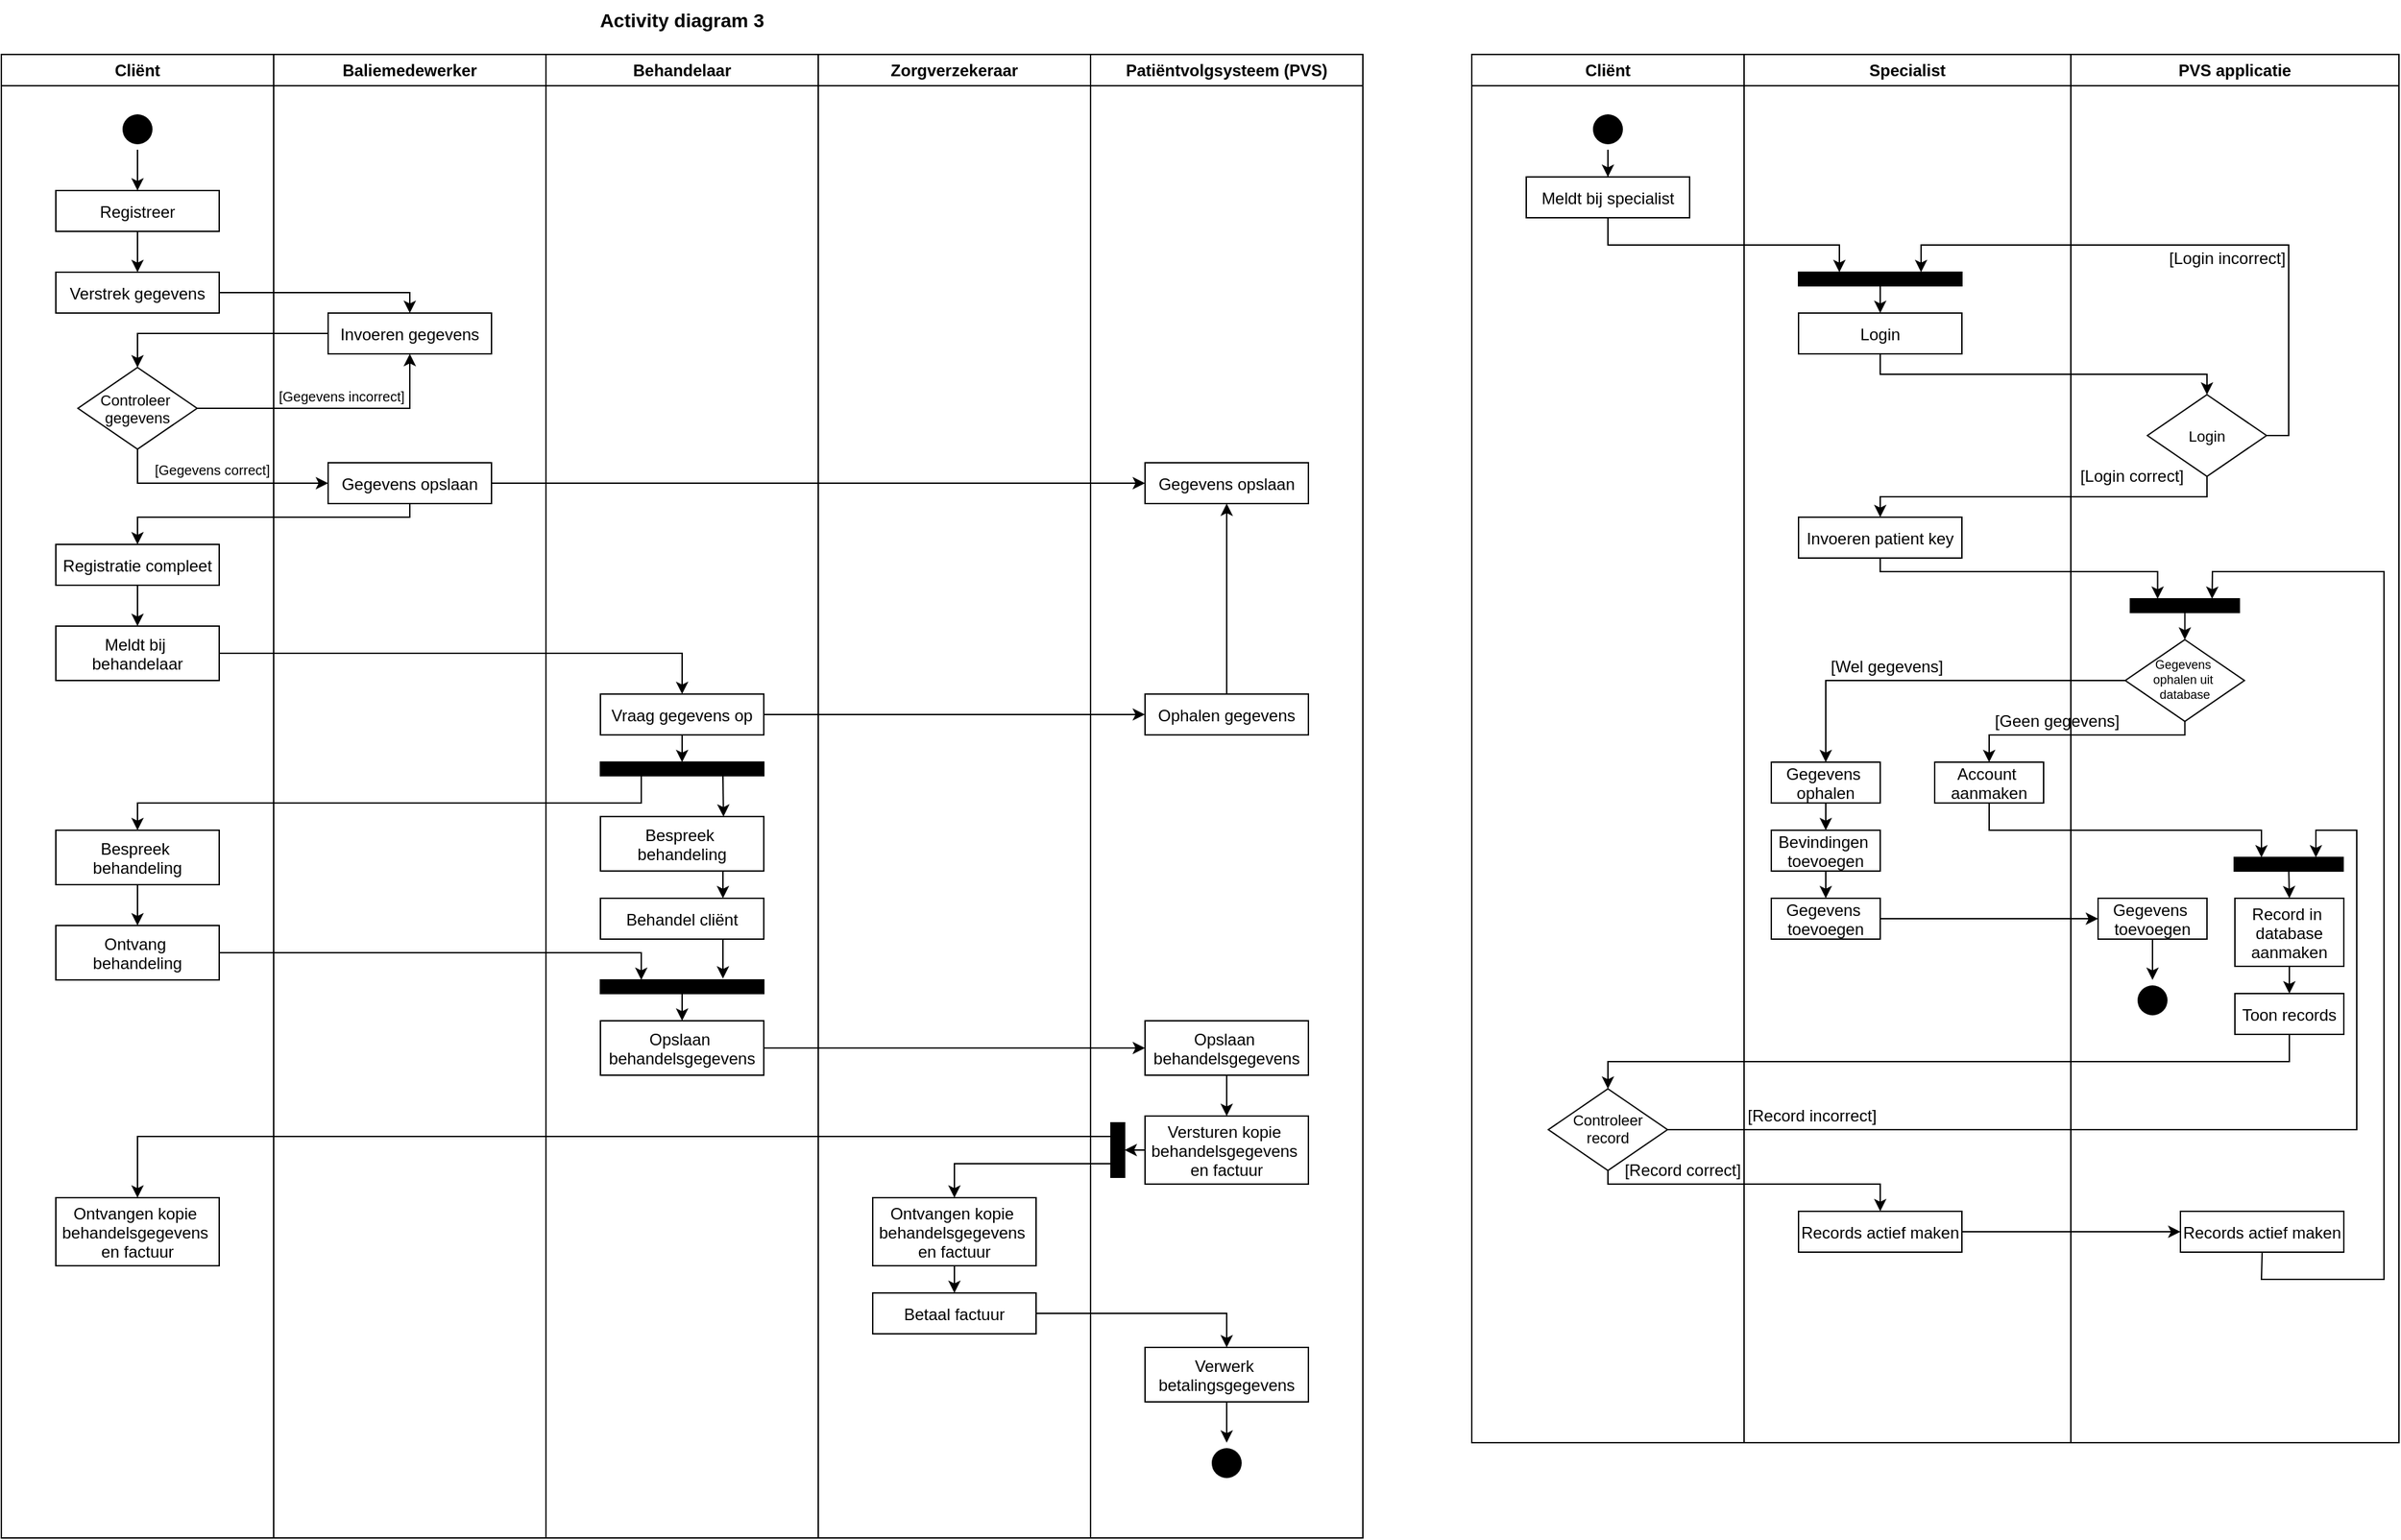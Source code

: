 <mxfile version="24.7.16" pages="4">
  <diagram name="Test" id="ab94C8zGq4wiaq_6U2x9">
    <mxGraphModel dx="3338" dy="1256" grid="1" gridSize="10" guides="1" tooltips="1" connect="1" arrows="1" fold="1" page="1" pageScale="1" pageWidth="827" pageHeight="1169" math="0" shadow="0">
      <root>
        <mxCell id="0" />
        <mxCell id="1" parent="0" />
        <mxCell id="wCN9z8qDyLGh1947xGpQ-38" value="Cliënt" style="swimlane;whiteSpace=wrap;startSize=23;swimlaneLine=1;" parent="1" vertex="1">
          <mxGeometry x="40" y="40" width="200" height="1090" as="geometry">
            <mxRectangle x="40" y="40" width="90" height="30" as="alternateBounds" />
          </mxGeometry>
        </mxCell>
        <mxCell id="wCN9z8qDyLGh1947xGpQ-65" style="edgeStyle=orthogonalEdgeStyle;rounded=0;orthogonalLoop=1;jettySize=auto;html=1;entryX=0.5;entryY=0;entryDx=0;entryDy=0;" parent="wCN9z8qDyLGh1947xGpQ-38" source="wCN9z8qDyLGh1947xGpQ-40" target="wCN9z8qDyLGh1947xGpQ-36" edge="1">
          <mxGeometry relative="1" as="geometry" />
        </mxCell>
        <mxCell id="wCN9z8qDyLGh1947xGpQ-40" value="" style="ellipse;shape=startState;fillColor=#000000;strokeColor=none;" parent="wCN9z8qDyLGh1947xGpQ-38" vertex="1">
          <mxGeometry x="85" y="40" width="30" height="30" as="geometry" />
        </mxCell>
        <mxCell id="wCN9z8qDyLGh1947xGpQ-66" style="edgeStyle=orthogonalEdgeStyle;rounded=0;orthogonalLoop=1;jettySize=auto;html=1;" parent="wCN9z8qDyLGh1947xGpQ-38" source="wCN9z8qDyLGh1947xGpQ-36" target="wCN9z8qDyLGh1947xGpQ-37" edge="1">
          <mxGeometry relative="1" as="geometry" />
        </mxCell>
        <mxCell id="wCN9z8qDyLGh1947xGpQ-36" value="Registreer" style="" parent="wCN9z8qDyLGh1947xGpQ-38" vertex="1">
          <mxGeometry x="40" y="100" width="120" height="30" as="geometry" />
        </mxCell>
        <mxCell id="wCN9z8qDyLGh1947xGpQ-37" value="Verstrek gegevens" style="" parent="wCN9z8qDyLGh1947xGpQ-38" vertex="1">
          <mxGeometry x="40" y="160" width="120" height="30" as="geometry" />
        </mxCell>
        <mxCell id="74A-fowzvef33uYQnXly-1" value="Meldt bij &#xa;behandelaar" style="" parent="wCN9z8qDyLGh1947xGpQ-38" vertex="1">
          <mxGeometry x="40" y="420" width="120" height="40" as="geometry" />
        </mxCell>
        <mxCell id="74A-fowzvef33uYQnXly-79" style="edgeStyle=orthogonalEdgeStyle;rounded=0;orthogonalLoop=1;jettySize=auto;html=1;exitX=0.5;exitY=1;exitDx=0;exitDy=0;" parent="wCN9z8qDyLGh1947xGpQ-38" source="74A-fowzvef33uYQnXly-2" edge="1">
          <mxGeometry relative="1" as="geometry">
            <mxPoint x="500" y="520" as="targetPoint" />
          </mxGeometry>
        </mxCell>
        <mxCell id="74A-fowzvef33uYQnXly-2" value="Vraag gegevens op" style="" parent="wCN9z8qDyLGh1947xGpQ-38" vertex="1">
          <mxGeometry x="440" y="469.94" width="120" height="30" as="geometry" />
        </mxCell>
        <mxCell id="74A-fowzvef33uYQnXly-3" value="Bespreek &#xa;behandeling" style="" parent="wCN9z8qDyLGh1947xGpQ-38" vertex="1">
          <mxGeometry x="440" y="559.94" width="120" height="40" as="geometry" />
        </mxCell>
        <mxCell id="74A-fowzvef33uYQnXly-71" style="edgeStyle=orthogonalEdgeStyle;rounded=0;orthogonalLoop=1;jettySize=auto;html=1;exitX=0.5;exitY=1;exitDx=0;exitDy=0;entryX=0.5;entryY=0;entryDx=0;entryDy=0;" parent="wCN9z8qDyLGh1947xGpQ-38" source="74A-fowzvef33uYQnXly-4" target="74A-fowzvef33uYQnXly-66" edge="1">
          <mxGeometry relative="1" as="geometry" />
        </mxCell>
        <mxCell id="74A-fowzvef33uYQnXly-4" value="Bespreek &#xa;behandeling" style="" parent="wCN9z8qDyLGh1947xGpQ-38" vertex="1">
          <mxGeometry x="40" y="570" width="120" height="40" as="geometry" />
        </mxCell>
        <mxCell id="74A-fowzvef33uYQnXly-80" style="edgeStyle=orthogonalEdgeStyle;rounded=0;orthogonalLoop=1;jettySize=auto;html=1;exitX=0.75;exitY=1;exitDx=0;exitDy=0;" parent="wCN9z8qDyLGh1947xGpQ-38" source="74A-fowzvef33uYQnXly-19" edge="1">
          <mxGeometry relative="1" as="geometry">
            <mxPoint x="530.4" y="560" as="targetPoint" />
          </mxGeometry>
        </mxCell>
        <mxCell id="74A-fowzvef33uYQnXly-81" style="edgeStyle=orthogonalEdgeStyle;rounded=0;orthogonalLoop=1;jettySize=auto;html=1;exitX=0.25;exitY=1;exitDx=0;exitDy=0;entryX=0.5;entryY=0;entryDx=0;entryDy=0;" parent="wCN9z8qDyLGh1947xGpQ-38" source="74A-fowzvef33uYQnXly-19" target="74A-fowzvef33uYQnXly-4" edge="1">
          <mxGeometry relative="1" as="geometry" />
        </mxCell>
        <mxCell id="74A-fowzvef33uYQnXly-19" value="" style="rounded=0;whiteSpace=wrap;html=1;fillColor=#000000;" parent="wCN9z8qDyLGh1947xGpQ-38" vertex="1">
          <mxGeometry x="440" y="519.94" width="120" height="10" as="geometry" />
        </mxCell>
        <mxCell id="74A-fowzvef33uYQnXly-15" style="edgeStyle=orthogonalEdgeStyle;rounded=0;orthogonalLoop=1;jettySize=auto;html=1;exitX=1;exitY=0.5;exitDx=0;exitDy=0;entryX=0.5;entryY=0;entryDx=0;entryDy=0;" parent="wCN9z8qDyLGh1947xGpQ-38" source="74A-fowzvef33uYQnXly-1" target="74A-fowzvef33uYQnXly-2" edge="1">
          <mxGeometry relative="1" as="geometry" />
        </mxCell>
        <mxCell id="74A-fowzvef33uYQnXly-54" value="Controleer &#xa;gegevens" style="rhombus;fillColor=default;strokeColor=default;shadow=0;fontSize=11;" parent="wCN9z8qDyLGh1947xGpQ-38" vertex="1">
          <mxGeometry x="56.25" y="230" width="87.5" height="60" as="geometry" />
        </mxCell>
        <mxCell id="74A-fowzvef33uYQnXly-60" value="&lt;p style=&quot;line-height: 120%;&quot;&gt;&lt;font style=&quot;font-size: 10px;&quot;&gt;[Gegevens correct]&lt;/font&gt;&lt;/p&gt;" style="text;html=1;align=center;verticalAlign=middle;whiteSpace=wrap;rounded=0;horizontal=1;spacing=2;labelPosition=center;verticalLabelPosition=middle;" parent="wCN9z8qDyLGh1947xGpQ-38" vertex="1">
          <mxGeometry x="110" y="300" width="90" height="10" as="geometry" />
        </mxCell>
        <mxCell id="74A-fowzvef33uYQnXly-65" style="edgeStyle=orthogonalEdgeStyle;rounded=0;orthogonalLoop=1;jettySize=auto;html=1;exitX=0.5;exitY=1;exitDx=0;exitDy=0;entryX=0.5;entryY=0;entryDx=0;entryDy=0;" parent="wCN9z8qDyLGh1947xGpQ-38" source="74A-fowzvef33uYQnXly-62" target="74A-fowzvef33uYQnXly-1" edge="1">
          <mxGeometry relative="1" as="geometry" />
        </mxCell>
        <mxCell id="74A-fowzvef33uYQnXly-62" value="Registratie compleet" style="" parent="wCN9z8qDyLGh1947xGpQ-38" vertex="1">
          <mxGeometry x="40" y="360" width="120" height="30" as="geometry" />
        </mxCell>
        <mxCell id="74A-fowzvef33uYQnXly-66" value="Ontvang &#xa;behandeling" style="" parent="wCN9z8qDyLGh1947xGpQ-38" vertex="1">
          <mxGeometry x="40" y="640" width="120" height="40" as="geometry" />
        </mxCell>
        <mxCell id="74A-fowzvef33uYQnXly-7" value="Ontvangen kopie &#xa;behandelsgegevens &#xa;en factuur" style="" parent="wCN9z8qDyLGh1947xGpQ-38" vertex="1">
          <mxGeometry x="40" y="840" width="120" height="50" as="geometry" />
        </mxCell>
        <mxCell id="wCN9z8qDyLGh1947xGpQ-55" value="Baliemedewerker" style="swimlane;whiteSpace=wrap;startSize=23;swimlaneLine=1;" parent="1" vertex="1">
          <mxGeometry x="240" y="40" width="200" height="1090" as="geometry">
            <mxRectangle x="40" y="40" width="90" height="30" as="alternateBounds" />
          </mxGeometry>
        </mxCell>
        <mxCell id="wCN9z8qDyLGh1947xGpQ-59" value="Invoeren gegevens" style="" parent="wCN9z8qDyLGh1947xGpQ-55" vertex="1">
          <mxGeometry x="40" y="190" width="120" height="30" as="geometry" />
        </mxCell>
        <mxCell id="wCN9z8qDyLGh1947xGpQ-63" value="Gegevens opslaan" style="" parent="wCN9z8qDyLGh1947xGpQ-55" vertex="1">
          <mxGeometry x="40" y="300" width="120" height="30" as="geometry" />
        </mxCell>
        <mxCell id="74A-fowzvef33uYQnXly-61" value="&lt;font style=&quot;font-size: 10px;&quot;&gt;[Gegevens incorrect]&lt;/font&gt;" style="text;html=1;align=center;verticalAlign=bottom;whiteSpace=wrap;rounded=0;spacing=2;" parent="wCN9z8qDyLGh1947xGpQ-55" vertex="1">
          <mxGeometry y="250" width="100" height="10" as="geometry" />
        </mxCell>
        <mxCell id="74A-fowzvef33uYQnXly-31" value="" style="rounded=0;whiteSpace=wrap;html=1;fillColor=#000000;" parent="wCN9z8qDyLGh1947xGpQ-55" vertex="1">
          <mxGeometry x="240" y="680" width="120" height="10" as="geometry" />
        </mxCell>
        <mxCell id="74A-fowzvef33uYQnXly-37" style="edgeStyle=orthogonalEdgeStyle;rounded=0;orthogonalLoop=1;jettySize=auto;html=1;entryX=0;entryY=0.5;entryDx=0;entryDy=0;" parent="wCN9z8qDyLGh1947xGpQ-55" source="74A-fowzvef33uYQnXly-5" target="74A-fowzvef33uYQnXly-36" edge="1">
          <mxGeometry relative="1" as="geometry" />
        </mxCell>
        <mxCell id="74A-fowzvef33uYQnXly-5" value="Opslaan &#xa;behandelsgegevens" style="" parent="wCN9z8qDyLGh1947xGpQ-55" vertex="1">
          <mxGeometry x="240" y="710" width="120" height="40" as="geometry" />
        </mxCell>
        <mxCell id="74A-fowzvef33uYQnXly-36" value="Opslaan &#xa;behandelsgegevens" style="" parent="wCN9z8qDyLGh1947xGpQ-55" vertex="1">
          <mxGeometry x="640" y="710" width="120" height="40" as="geometry" />
        </mxCell>
        <mxCell id="74A-fowzvef33uYQnXly-34" style="edgeStyle=orthogonalEdgeStyle;rounded=0;orthogonalLoop=1;jettySize=auto;html=1;entryX=0.5;entryY=0;entryDx=0;entryDy=0;exitX=0.5;exitY=1;exitDx=0;exitDy=0;" parent="wCN9z8qDyLGh1947xGpQ-55" source="74A-fowzvef33uYQnXly-31" target="74A-fowzvef33uYQnXly-5" edge="1">
          <mxGeometry relative="1" as="geometry" />
        </mxCell>
        <mxCell id="wCN9z8qDyLGh1947xGpQ-58" value="Behandelaar" style="swimlane;whiteSpace=wrap;startSize=23;swimlaneLine=1;" parent="1" vertex="1">
          <mxGeometry x="440" y="40" width="200" height="1090" as="geometry">
            <mxRectangle x="40" y="40" width="90" height="30" as="alternateBounds" />
          </mxGeometry>
        </mxCell>
        <mxCell id="74A-fowzvef33uYQnXly-67" value="Behandel cliënt" style="" parent="wCN9z8qDyLGh1947xGpQ-58" vertex="1">
          <mxGeometry x="40" y="620" width="120" height="30" as="geometry" />
        </mxCell>
        <mxCell id="wCN9z8qDyLGh1947xGpQ-62" value="Zorgverzekeraar" style="swimlane;whiteSpace=wrap;startSize=23;swimlaneLine=1;" parent="1" vertex="1">
          <mxGeometry x="640" y="40" width="200" height="1090" as="geometry">
            <mxRectangle x="40" y="40" width="90" height="30" as="alternateBounds" />
          </mxGeometry>
        </mxCell>
        <mxCell id="74A-fowzvef33uYQnXly-11" value="Betaal factuur" style="" parent="wCN9z8qDyLGh1947xGpQ-62" vertex="1">
          <mxGeometry x="40" y="910" width="120" height="30" as="geometry" />
        </mxCell>
        <mxCell id="74A-fowzvef33uYQnXly-6" value="Ontvangen kopie &#xa;behandelsgegevens &#xa;en factuur" style="" parent="wCN9z8qDyLGh1947xGpQ-62" vertex="1">
          <mxGeometry x="40" y="840" width="120" height="50" as="geometry" />
        </mxCell>
        <mxCell id="74A-fowzvef33uYQnXly-43" style="edgeStyle=orthogonalEdgeStyle;rounded=0;orthogonalLoop=1;jettySize=auto;html=1;exitX=0.5;exitY=1;exitDx=0;exitDy=0;entryX=0.5;entryY=0;entryDx=0;entryDy=0;" parent="wCN9z8qDyLGh1947xGpQ-62" source="74A-fowzvef33uYQnXly-6" target="74A-fowzvef33uYQnXly-11" edge="1">
          <mxGeometry relative="1" as="geometry" />
        </mxCell>
        <mxCell id="74A-fowzvef33uYQnXly-8" value="Patiëntvolgsysteem (PVS)" style="swimlane;whiteSpace=wrap;startSize=23;swimlaneLine=1;" parent="1" vertex="1">
          <mxGeometry x="840" y="40" width="200" height="1090" as="geometry">
            <mxRectangle x="40" y="40" width="90" height="30" as="alternateBounds" />
          </mxGeometry>
        </mxCell>
        <mxCell id="74A-fowzvef33uYQnXly-9" value="Gegevens opslaan" style="" parent="74A-fowzvef33uYQnXly-8" vertex="1">
          <mxGeometry x="40" y="300" width="120" height="30" as="geometry" />
        </mxCell>
        <mxCell id="m1Wz78-ySI5BiyphskOQ-62" style="edgeStyle=orthogonalEdgeStyle;rounded=0;orthogonalLoop=1;jettySize=auto;html=1;exitX=0.5;exitY=0;exitDx=0;exitDy=0;entryX=0.5;entryY=1;entryDx=0;entryDy=0;" parent="74A-fowzvef33uYQnXly-8" source="74A-fowzvef33uYQnXly-72" target="74A-fowzvef33uYQnXly-9" edge="1">
          <mxGeometry relative="1" as="geometry" />
        </mxCell>
        <mxCell id="74A-fowzvef33uYQnXly-72" value="Ophalen gegevens" style="" parent="74A-fowzvef33uYQnXly-8" vertex="1">
          <mxGeometry x="40" y="469.94" width="120" height="30" as="geometry" />
        </mxCell>
        <mxCell id="74A-fowzvef33uYQnXly-14" value="Verwerk &#xa;betalingsgegevens" style="" parent="74A-fowzvef33uYQnXly-8" vertex="1">
          <mxGeometry x="40" y="950" width="120" height="40" as="geometry" />
        </mxCell>
        <mxCell id="74A-fowzvef33uYQnXly-39" value="" style="rounded=0;whiteSpace=wrap;html=1;fillColor=#000000;rotation=90;" parent="74A-fowzvef33uYQnXly-8" vertex="1">
          <mxGeometry y="800" width="40" height="10" as="geometry" />
        </mxCell>
        <mxCell id="74A-fowzvef33uYQnXly-46" value="" style="ellipse;shape=startState;fillColor=#000000;strokeColor=none;" parent="74A-fowzvef33uYQnXly-8" vertex="1">
          <mxGeometry x="85" y="1020" width="30" height="30" as="geometry" />
        </mxCell>
        <mxCell id="74A-fowzvef33uYQnXly-47" style="edgeStyle=orthogonalEdgeStyle;rounded=0;orthogonalLoop=1;jettySize=auto;html=1;entryX=0.5;entryY=0;entryDx=0;entryDy=0;" parent="74A-fowzvef33uYQnXly-8" source="74A-fowzvef33uYQnXly-14" target="74A-fowzvef33uYQnXly-46" edge="1">
          <mxGeometry relative="1" as="geometry" />
        </mxCell>
        <mxCell id="m1Wz78-ySI5BiyphskOQ-4" style="edgeStyle=orthogonalEdgeStyle;rounded=0;orthogonalLoop=1;jettySize=auto;html=1;exitX=0;exitY=0.5;exitDx=0;exitDy=0;entryX=0.5;entryY=0;entryDx=0;entryDy=0;" parent="74A-fowzvef33uYQnXly-8" source="74A-fowzvef33uYQnXly-10" target="74A-fowzvef33uYQnXly-39" edge="1">
          <mxGeometry relative="1" as="geometry" />
        </mxCell>
        <mxCell id="74A-fowzvef33uYQnXly-10" value="Versturen kopie &#xa;behandelsgegevens &#xa;en factuur" style="" parent="74A-fowzvef33uYQnXly-8" vertex="1">
          <mxGeometry x="40" y="780" width="120" height="50" as="geometry" />
        </mxCell>
        <mxCell id="74A-fowzvef33uYQnXly-12" style="edgeStyle=orthogonalEdgeStyle;rounded=0;orthogonalLoop=1;jettySize=auto;html=1;exitX=1;exitY=0.5;exitDx=0;exitDy=0;entryX=0.5;entryY=0;entryDx=0;entryDy=0;" parent="1" source="wCN9z8qDyLGh1947xGpQ-37" target="wCN9z8qDyLGh1947xGpQ-59" edge="1">
          <mxGeometry relative="1" as="geometry">
            <Array as="points">
              <mxPoint x="340" y="215" />
            </Array>
          </mxGeometry>
        </mxCell>
        <mxCell id="74A-fowzvef33uYQnXly-35" style="edgeStyle=orthogonalEdgeStyle;rounded=0;orthogonalLoop=1;jettySize=auto;html=1;entryX=0;entryY=0.5;entryDx=0;entryDy=0;" parent="1" source="wCN9z8qDyLGh1947xGpQ-63" target="74A-fowzvef33uYQnXly-9" edge="1">
          <mxGeometry relative="1" as="geometry">
            <mxPoint x="870" y="310" as="targetPoint" />
          </mxGeometry>
        </mxCell>
        <mxCell id="74A-fowzvef33uYQnXly-57" style="edgeStyle=orthogonalEdgeStyle;rounded=0;orthogonalLoop=1;jettySize=auto;html=1;" parent="1" source="74A-fowzvef33uYQnXly-54" target="wCN9z8qDyLGh1947xGpQ-59" edge="1">
          <mxGeometry relative="1" as="geometry" />
        </mxCell>
        <mxCell id="74A-fowzvef33uYQnXly-58" style="edgeStyle=orthogonalEdgeStyle;rounded=0;orthogonalLoop=1;jettySize=auto;html=1;entryX=0;entryY=0.5;entryDx=0;entryDy=0;exitX=0.5;exitY=1;exitDx=0;exitDy=0;" parent="1" source="74A-fowzvef33uYQnXly-54" target="wCN9z8qDyLGh1947xGpQ-63" edge="1">
          <mxGeometry relative="1" as="geometry">
            <Array as="points">
              <mxPoint x="140" y="355" />
            </Array>
          </mxGeometry>
        </mxCell>
        <mxCell id="74A-fowzvef33uYQnXly-59" style="edgeStyle=orthogonalEdgeStyle;rounded=0;orthogonalLoop=1;jettySize=auto;html=1;exitX=0;exitY=0.5;exitDx=0;exitDy=0;entryX=0.5;entryY=0;entryDx=0;entryDy=0;" parent="1" source="wCN9z8qDyLGh1947xGpQ-59" target="74A-fowzvef33uYQnXly-54" edge="1">
          <mxGeometry relative="1" as="geometry" />
        </mxCell>
        <mxCell id="74A-fowzvef33uYQnXly-64" style="edgeStyle=orthogonalEdgeStyle;rounded=0;orthogonalLoop=1;jettySize=auto;html=1;exitX=0.5;exitY=1;exitDx=0;exitDy=0;entryX=0.5;entryY=0;entryDx=0;entryDy=0;" parent="1" source="wCN9z8qDyLGh1947xGpQ-63" target="74A-fowzvef33uYQnXly-62" edge="1">
          <mxGeometry relative="1" as="geometry">
            <Array as="points">
              <mxPoint x="340" y="380" />
              <mxPoint x="140" y="380" />
            </Array>
          </mxGeometry>
        </mxCell>
        <mxCell id="74A-fowzvef33uYQnXly-69" style="edgeStyle=orthogonalEdgeStyle;rounded=0;orthogonalLoop=1;jettySize=auto;html=1;exitX=0.75;exitY=1;exitDx=0;exitDy=0;" parent="1" source="74A-fowzvef33uYQnXly-67" edge="1">
          <mxGeometry relative="1" as="geometry">
            <mxPoint x="570" y="719" as="targetPoint" />
          </mxGeometry>
        </mxCell>
        <mxCell id="74A-fowzvef33uYQnXly-73" style="edgeStyle=orthogonalEdgeStyle;rounded=0;orthogonalLoop=1;jettySize=auto;html=1;exitX=1;exitY=0.5;exitDx=0;exitDy=0;entryX=0;entryY=0.5;entryDx=0;entryDy=0;" parent="1" source="74A-fowzvef33uYQnXly-2" target="74A-fowzvef33uYQnXly-72" edge="1">
          <mxGeometry relative="1" as="geometry" />
        </mxCell>
        <mxCell id="74A-fowzvef33uYQnXly-78" style="edgeStyle=orthogonalEdgeStyle;rounded=0;orthogonalLoop=1;jettySize=auto;html=1;exitX=1;exitY=0.5;exitDx=0;exitDy=0;entryX=0.25;entryY=0;entryDx=0;entryDy=0;" parent="1" source="74A-fowzvef33uYQnXly-66" target="74A-fowzvef33uYQnXly-31" edge="1">
          <mxGeometry relative="1" as="geometry" />
        </mxCell>
        <mxCell id="74A-fowzvef33uYQnXly-83" style="edgeStyle=orthogonalEdgeStyle;rounded=0;orthogonalLoop=1;jettySize=auto;html=1;exitX=0.75;exitY=1;exitDx=0;exitDy=0;entryX=0.5;entryY=0;entryDx=0;entryDy=0;" parent="1" source="74A-fowzvef33uYQnXly-39" target="74A-fowzvef33uYQnXly-6" edge="1">
          <mxGeometry relative="1" as="geometry" />
        </mxCell>
        <mxCell id="74A-fowzvef33uYQnXly-84" style="edgeStyle=orthogonalEdgeStyle;rounded=0;orthogonalLoop=1;jettySize=auto;html=1;exitX=0.25;exitY=1;exitDx=0;exitDy=0;entryX=0.5;entryY=0;entryDx=0;entryDy=0;" parent="1" source="74A-fowzvef33uYQnXly-39" target="74A-fowzvef33uYQnXly-7" edge="1">
          <mxGeometry relative="1" as="geometry" />
        </mxCell>
        <mxCell id="74A-fowzvef33uYQnXly-86" style="edgeStyle=orthogonalEdgeStyle;rounded=0;orthogonalLoop=1;jettySize=auto;html=1;exitX=1;exitY=0.5;exitDx=0;exitDy=0;entryX=0.5;entryY=0;entryDx=0;entryDy=0;" parent="1" source="74A-fowzvef33uYQnXly-11" target="74A-fowzvef33uYQnXly-14" edge="1">
          <mxGeometry relative="1" as="geometry" />
        </mxCell>
        <mxCell id="74A-fowzvef33uYQnXly-87" style="edgeStyle=orthogonalEdgeStyle;rounded=0;orthogonalLoop=1;jettySize=auto;html=1;exitX=0.75;exitY=1;exitDx=0;exitDy=0;entryX=0.75;entryY=0;entryDx=0;entryDy=0;" parent="1" source="74A-fowzvef33uYQnXly-3" target="74A-fowzvef33uYQnXly-67" edge="1">
          <mxGeometry relative="1" as="geometry" />
        </mxCell>
        <mxCell id="74A-fowzvef33uYQnXly-38" style="edgeStyle=orthogonalEdgeStyle;rounded=0;orthogonalLoop=1;jettySize=auto;html=1;exitX=0.5;exitY=1;exitDx=0;exitDy=0;entryX=0.5;entryY=0;entryDx=0;entryDy=0;" parent="1" source="74A-fowzvef33uYQnXly-36" target="74A-fowzvef33uYQnXly-10" edge="1">
          <mxGeometry relative="1" as="geometry" />
        </mxCell>
        <mxCell id="m1Wz78-ySI5BiyphskOQ-5" value="Activity diagram 3" style="text;html=1;align=center;verticalAlign=middle;whiteSpace=wrap;rounded=0;fontStyle=1;fontSize=14;" parent="1" vertex="1">
          <mxGeometry x="475" width="130" height="30" as="geometry" />
        </mxCell>
        <mxCell id="HYk6RrgZjICj_MRNEjP1-1" value="Cliënt" style="swimlane;whiteSpace=wrap;html=1;" vertex="1" parent="1">
          <mxGeometry x="1120" y="40" width="200" height="1020" as="geometry" />
        </mxCell>
        <mxCell id="HYk6RrgZjICj_MRNEjP1-2" value="Meldt bij specialist" style="" vertex="1" parent="HYk6RrgZjICj_MRNEjP1-1">
          <mxGeometry x="40" y="90" width="120" height="30" as="geometry" />
        </mxCell>
        <mxCell id="HYk6RrgZjICj_MRNEjP1-3" style="edgeStyle=orthogonalEdgeStyle;rounded=0;orthogonalLoop=1;jettySize=auto;html=1;exitX=0.5;exitY=1;exitDx=0;exitDy=0;" edge="1" parent="HYk6RrgZjICj_MRNEjP1-1" source="HYk6RrgZjICj_MRNEjP1-4" target="HYk6RrgZjICj_MRNEjP1-2">
          <mxGeometry relative="1" as="geometry" />
        </mxCell>
        <mxCell id="HYk6RrgZjICj_MRNEjP1-4" value="" style="ellipse;shape=startState;fillColor=#000000;strokeColor=none;" vertex="1" parent="HYk6RrgZjICj_MRNEjP1-1">
          <mxGeometry x="85" y="40" width="30" height="30" as="geometry" />
        </mxCell>
        <mxCell id="HYk6RrgZjICj_MRNEjP1-5" value="Controleer&#xa;record" style="rhombus;fillColor=default;strokeColor=default;shadow=0;fontSize=11;spacingBottom=2;" vertex="1" parent="HYk6RrgZjICj_MRNEjP1-1">
          <mxGeometry x="56.25" y="760" width="87.5" height="60" as="geometry" />
        </mxCell>
        <mxCell id="HYk6RrgZjICj_MRNEjP1-6" value="[Record correct]" style="text;html=1;align=center;verticalAlign=middle;whiteSpace=wrap;rounded=0;" vertex="1" parent="HYk6RrgZjICj_MRNEjP1-1">
          <mxGeometry x="110" y="810" width="90" height="20" as="geometry" />
        </mxCell>
        <mxCell id="HYk6RrgZjICj_MRNEjP1-7" value="Specialist" style="swimlane;whiteSpace=wrap;html=1;" vertex="1" parent="1">
          <mxGeometry x="1320" y="40" width="240" height="1020" as="geometry" />
        </mxCell>
        <mxCell id="HYk6RrgZjICj_MRNEjP1-8" value="Login" style="" vertex="1" parent="HYk6RrgZjICj_MRNEjP1-7">
          <mxGeometry x="40" y="190" width="120" height="30" as="geometry" />
        </mxCell>
        <mxCell id="HYk6RrgZjICj_MRNEjP1-9" value="Invoeren patient key" style="" vertex="1" parent="HYk6RrgZjICj_MRNEjP1-7">
          <mxGeometry x="40" y="340" width="120" height="30" as="geometry" />
        </mxCell>
        <mxCell id="HYk6RrgZjICj_MRNEjP1-10" style="edgeStyle=elbowEdgeStyle;rounded=0;orthogonalLoop=1;jettySize=auto;elbow=vertical;html=1;entryX=0.5;entryY=0;entryDx=0;entryDy=0;" edge="1" parent="HYk6RrgZjICj_MRNEjP1-7" source="HYk6RrgZjICj_MRNEjP1-11" target="HYk6RrgZjICj_MRNEjP1-8">
          <mxGeometry relative="1" as="geometry" />
        </mxCell>
        <mxCell id="HYk6RrgZjICj_MRNEjP1-11" value="" style="rounded=0;whiteSpace=wrap;html=1;fillColor=#000000;" vertex="1" parent="HYk6RrgZjICj_MRNEjP1-7">
          <mxGeometry x="40" y="160" width="120" height="10" as="geometry" />
        </mxCell>
        <mxCell id="HYk6RrgZjICj_MRNEjP1-12" value="Records actief maken" style="" vertex="1" parent="HYk6RrgZjICj_MRNEjP1-7">
          <mxGeometry x="40" y="850" width="120" height="30" as="geometry" />
        </mxCell>
        <mxCell id="HYk6RrgZjICj_MRNEjP1-13" value="" style="endArrow=classic;html=1;rounded=0;elbow=vertical;exitX=1;exitY=0.5;exitDx=0;exitDy=0;entryX=0.75;entryY=0;entryDx=0;entryDy=0;" edge="1" parent="HYk6RrgZjICj_MRNEjP1-7" target="HYk6RrgZjICj_MRNEjP1-31">
          <mxGeometry width="50" height="50" relative="1" as="geometry">
            <mxPoint x="-56.25" y="790" as="sourcePoint" />
            <mxPoint x="420" y="600" as="targetPoint" />
            <Array as="points">
              <mxPoint x="450" y="790" />
              <mxPoint x="450" y="570" />
              <mxPoint x="420" y="570" />
            </Array>
          </mxGeometry>
        </mxCell>
        <mxCell id="HYk6RrgZjICj_MRNEjP1-14" value="[Record incorrect]" style="text;html=1;align=center;verticalAlign=middle;whiteSpace=wrap;rounded=0;" vertex="1" parent="HYk6RrgZjICj_MRNEjP1-7">
          <mxGeometry y="770" width="100" height="20" as="geometry" />
        </mxCell>
        <mxCell id="HYk6RrgZjICj_MRNEjP1-15" value="[Wel gegevens]" style="text;html=1;align=center;verticalAlign=middle;whiteSpace=wrap;rounded=0;" vertex="1" parent="HYk6RrgZjICj_MRNEjP1-7">
          <mxGeometry x="60" y="440" width="90" height="20" as="geometry" />
        </mxCell>
        <mxCell id="HYk6RrgZjICj_MRNEjP1-16" style="edgeStyle=none;rounded=0;orthogonalLoop=1;jettySize=auto;html=1;elbow=vertical;" edge="1" parent="HYk6RrgZjICj_MRNEjP1-7" source="HYk6RrgZjICj_MRNEjP1-17" target="HYk6RrgZjICj_MRNEjP1-19">
          <mxGeometry relative="1" as="geometry" />
        </mxCell>
        <mxCell id="HYk6RrgZjICj_MRNEjP1-17" value="Gegevens &#xa;ophalen" style="" vertex="1" parent="HYk6RrgZjICj_MRNEjP1-7">
          <mxGeometry x="20" y="520" width="80" height="30" as="geometry" />
        </mxCell>
        <mxCell id="HYk6RrgZjICj_MRNEjP1-18" style="edgeStyle=none;rounded=0;orthogonalLoop=1;jettySize=auto;html=1;elbow=vertical;" edge="1" parent="HYk6RrgZjICj_MRNEjP1-7" source="HYk6RrgZjICj_MRNEjP1-19" target="HYk6RrgZjICj_MRNEjP1-20">
          <mxGeometry relative="1" as="geometry" />
        </mxCell>
        <mxCell id="HYk6RrgZjICj_MRNEjP1-19" value="Bevindingen &#xa;toevoegen" style="" vertex="1" parent="HYk6RrgZjICj_MRNEjP1-7">
          <mxGeometry x="20" y="570" width="80" height="30" as="geometry" />
        </mxCell>
        <mxCell id="HYk6RrgZjICj_MRNEjP1-20" value="Gegevens &#xa;toevoegen" style="" vertex="1" parent="HYk6RrgZjICj_MRNEjP1-7">
          <mxGeometry x="20" y="620" width="80" height="30" as="geometry" />
        </mxCell>
        <mxCell id="HYk6RrgZjICj_MRNEjP1-21" style="edgeStyle=elbowEdgeStyle;rounded=0;orthogonalLoop=1;jettySize=auto;elbow=vertical;html=1;entryX=0.5;entryY=0;entryDx=0;entryDy=0;" edge="1" parent="1" source="HYk6RrgZjICj_MRNEjP1-5" target="HYk6RrgZjICj_MRNEjP1-12">
          <mxGeometry relative="1" as="geometry">
            <Array as="points">
              <mxPoint x="1320" y="870" />
            </Array>
          </mxGeometry>
        </mxCell>
        <mxCell id="HYk6RrgZjICj_MRNEjP1-22" value="PVS applicatie" style="swimlane;whiteSpace=wrap;html=1;" vertex="1" parent="1">
          <mxGeometry x="1560" y="40" width="241" height="1020" as="geometry" />
        </mxCell>
        <mxCell id="HYk6RrgZjICj_MRNEjP1-23" value="Login" style="rhombus;fillColor=default;strokeColor=default;shadow=0;fontSize=11;" vertex="1" parent="HYk6RrgZjICj_MRNEjP1-22">
          <mxGeometry x="56.25" y="250" width="87.5" height="60" as="geometry" />
        </mxCell>
        <mxCell id="HYk6RrgZjICj_MRNEjP1-24" value="[Login incorrect]" style="text;html=1;align=center;verticalAlign=middle;whiteSpace=wrap;rounded=0;rotation=0;" vertex="1" parent="HYk6RrgZjICj_MRNEjP1-22">
          <mxGeometry x="70" y="140" width="90" height="20" as="geometry" />
        </mxCell>
        <mxCell id="HYk6RrgZjICj_MRNEjP1-25" value="[Login correct]" style="text;html=1;align=center;verticalAlign=middle;whiteSpace=wrap;rounded=0;" vertex="1" parent="HYk6RrgZjICj_MRNEjP1-22">
          <mxGeometry y="300" width="90" height="20" as="geometry" />
        </mxCell>
        <mxCell id="HYk6RrgZjICj_MRNEjP1-26" style="edgeStyle=none;rounded=0;orthogonalLoop=1;jettySize=auto;html=1;elbow=vertical;" edge="1" parent="HYk6RrgZjICj_MRNEjP1-22" source="HYk6RrgZjICj_MRNEjP1-27" target="HYk6RrgZjICj_MRNEjP1-29">
          <mxGeometry relative="1" as="geometry" />
        </mxCell>
        <mxCell id="HYk6RrgZjICj_MRNEjP1-27" value="" style="rounded=0;whiteSpace=wrap;html=1;fillColor=#000000;" vertex="1" parent="HYk6RrgZjICj_MRNEjP1-22">
          <mxGeometry x="43.75" y="400" width="80" height="10" as="geometry" />
        </mxCell>
        <mxCell id="HYk6RrgZjICj_MRNEjP1-28" value="Account &#xa;aanmaken" style="" vertex="1" parent="HYk6RrgZjICj_MRNEjP1-22">
          <mxGeometry x="-100" y="520" width="80" height="30" as="geometry" />
        </mxCell>
        <mxCell id="HYk6RrgZjICj_MRNEjP1-29" value="Gegevens &#xa;ophalen uit &#xa;database" style="rhombus;fillColor=default;strokeColor=default;shadow=0;fontSize=9;spacingBottom=2;" vertex="1" parent="HYk6RrgZjICj_MRNEjP1-22">
          <mxGeometry x="40" y="430" width="87.5" height="60" as="geometry" />
        </mxCell>
        <mxCell id="HYk6RrgZjICj_MRNEjP1-30" value="[Geen gegevens]" style="text;html=1;align=center;verticalAlign=middle;whiteSpace=wrap;rounded=0;" vertex="1" parent="HYk6RrgZjICj_MRNEjP1-22">
          <mxGeometry x="-60" y="480" width="100" height="20" as="geometry" />
        </mxCell>
        <mxCell id="HYk6RrgZjICj_MRNEjP1-31" value="" style="rounded=0;whiteSpace=wrap;html=1;fillColor=#000000;" vertex="1" parent="HYk6RrgZjICj_MRNEjP1-22">
          <mxGeometry x="120" y="590" width="80" height="10" as="geometry" />
        </mxCell>
        <mxCell id="HYk6RrgZjICj_MRNEjP1-32" value="Toon records" style="" vertex="1" parent="HYk6RrgZjICj_MRNEjP1-22">
          <mxGeometry x="120.5" y="690" width="80" height="30" as="geometry" />
        </mxCell>
        <mxCell id="HYk6RrgZjICj_MRNEjP1-33" value="Record in &#xa;database&#xa;aanmaken" style="" vertex="1" parent="HYk6RrgZjICj_MRNEjP1-22">
          <mxGeometry x="120.5" y="620" width="80" height="50" as="geometry" />
        </mxCell>
        <mxCell id="HYk6RrgZjICj_MRNEjP1-34" style="edgeStyle=none;rounded=0;orthogonalLoop=1;jettySize=auto;html=1;entryX=0.5;entryY=0;entryDx=0;entryDy=0;elbow=vertical;" edge="1" parent="HYk6RrgZjICj_MRNEjP1-22" source="HYk6RrgZjICj_MRNEjP1-33" target="HYk6RrgZjICj_MRNEjP1-32">
          <mxGeometry relative="1" as="geometry" />
        </mxCell>
        <mxCell id="HYk6RrgZjICj_MRNEjP1-35" style="edgeStyle=none;rounded=0;orthogonalLoop=1;jettySize=auto;html=1;entryX=0.5;entryY=0;entryDx=0;entryDy=0;elbow=vertical;" edge="1" parent="HYk6RrgZjICj_MRNEjP1-22" source="HYk6RrgZjICj_MRNEjP1-31" target="HYk6RrgZjICj_MRNEjP1-33">
          <mxGeometry relative="1" as="geometry" />
        </mxCell>
        <mxCell id="HYk6RrgZjICj_MRNEjP1-36" style="edgeStyle=none;rounded=0;orthogonalLoop=1;jettySize=auto;html=1;elbow=vertical;" edge="1" parent="HYk6RrgZjICj_MRNEjP1-22" source="HYk6RrgZjICj_MRNEjP1-37" target="HYk6RrgZjICj_MRNEjP1-42">
          <mxGeometry relative="1" as="geometry" />
        </mxCell>
        <mxCell id="HYk6RrgZjICj_MRNEjP1-37" value="Gegevens &#xa;toevoegen" style="" vertex="1" parent="HYk6RrgZjICj_MRNEjP1-22">
          <mxGeometry x="20" y="620" width="80" height="30" as="geometry" />
        </mxCell>
        <mxCell id="HYk6RrgZjICj_MRNEjP1-38" style="edgeStyle=elbowEdgeStyle;rounded=0;orthogonalLoop=1;jettySize=auto;html=1;entryX=0.5;entryY=0;entryDx=0;entryDy=0;elbow=vertical;" edge="1" parent="HYk6RrgZjICj_MRNEjP1-22" source="HYk6RrgZjICj_MRNEjP1-29" target="HYk6RrgZjICj_MRNEjP1-28">
          <mxGeometry relative="1" as="geometry">
            <Array as="points">
              <mxPoint x="10" y="500" />
            </Array>
          </mxGeometry>
        </mxCell>
        <mxCell id="HYk6RrgZjICj_MRNEjP1-39" style="edgeStyle=elbowEdgeStyle;rounded=0;orthogonalLoop=1;jettySize=auto;html=1;entryX=0.25;entryY=0;entryDx=0;entryDy=0;elbow=vertical;" edge="1" parent="HYk6RrgZjICj_MRNEjP1-22" source="HYk6RrgZjICj_MRNEjP1-28" target="HYk6RrgZjICj_MRNEjP1-31">
          <mxGeometry relative="1" as="geometry">
            <Array as="points">
              <mxPoint x="50" y="570" />
            </Array>
          </mxGeometry>
        </mxCell>
        <mxCell id="HYk6RrgZjICj_MRNEjP1-40" value="Records actief maken" style="" vertex="1" parent="HYk6RrgZjICj_MRNEjP1-22">
          <mxGeometry x="80.5" y="850" width="120" height="30" as="geometry" />
        </mxCell>
        <mxCell id="HYk6RrgZjICj_MRNEjP1-41" style="edgeStyle=none;rounded=0;orthogonalLoop=1;jettySize=auto;html=1;elbow=vertical;exitX=0.5;exitY=1;exitDx=0;exitDy=0;entryX=0.75;entryY=0;entryDx=0;entryDy=0;" edge="1" parent="HYk6RrgZjICj_MRNEjP1-22" source="HYk6RrgZjICj_MRNEjP1-40" target="HYk6RrgZjICj_MRNEjP1-27">
          <mxGeometry relative="1" as="geometry">
            <mxPoint x="220" y="350" as="targetPoint" />
            <Array as="points">
              <mxPoint x="140" y="900" />
              <mxPoint x="230" y="900" />
              <mxPoint x="230" y="380" />
              <mxPoint x="104" y="380" />
            </Array>
          </mxGeometry>
        </mxCell>
        <mxCell id="HYk6RrgZjICj_MRNEjP1-42" value="" style="ellipse;shape=startState;fillColor=#000000;strokeColor=none;" vertex="1" parent="HYk6RrgZjICj_MRNEjP1-22">
          <mxGeometry x="45" y="680" width="30" height="30" as="geometry" />
        </mxCell>
        <mxCell id="HYk6RrgZjICj_MRNEjP1-43" style="edgeStyle=elbowEdgeStyle;rounded=0;orthogonalLoop=1;jettySize=auto;elbow=vertical;html=1;entryX=0.5;entryY=0;entryDx=0;entryDy=0;" edge="1" parent="1" source="HYk6RrgZjICj_MRNEjP1-23" target="HYk6RrgZjICj_MRNEjP1-9">
          <mxGeometry relative="1" as="geometry" />
        </mxCell>
        <mxCell id="HYk6RrgZjICj_MRNEjP1-44" style="edgeStyle=elbowEdgeStyle;rounded=0;orthogonalLoop=1;jettySize=auto;elbow=vertical;html=1;entryX=0.25;entryY=0;entryDx=0;entryDy=0;" edge="1" parent="1" source="HYk6RrgZjICj_MRNEjP1-2" target="HYk6RrgZjICj_MRNEjP1-11">
          <mxGeometry relative="1" as="geometry" />
        </mxCell>
        <mxCell id="HYk6RrgZjICj_MRNEjP1-45" style="edgeStyle=elbowEdgeStyle;rounded=0;orthogonalLoop=1;jettySize=auto;elbow=vertical;html=1;entryX=0.5;entryY=0;entryDx=0;entryDy=0;" edge="1" parent="1" source="HYk6RrgZjICj_MRNEjP1-8" target="HYk6RrgZjICj_MRNEjP1-23">
          <mxGeometry relative="1" as="geometry" />
        </mxCell>
        <mxCell id="HYk6RrgZjICj_MRNEjP1-46" style="edgeStyle=elbowEdgeStyle;rounded=0;orthogonalLoop=1;jettySize=auto;elbow=vertical;html=1;entryX=0.5;entryY=0;entryDx=0;entryDy=0;" edge="1" parent="1" source="HYk6RrgZjICj_MRNEjP1-32" target="HYk6RrgZjICj_MRNEjP1-5">
          <mxGeometry relative="1" as="geometry" />
        </mxCell>
        <mxCell id="HYk6RrgZjICj_MRNEjP1-47" style="edgeStyle=none;rounded=0;orthogonalLoop=1;jettySize=auto;html=1;entryX=0;entryY=0.5;entryDx=0;entryDy=0;elbow=vertical;" edge="1" parent="1" source="HYk6RrgZjICj_MRNEjP1-12" target="HYk6RrgZjICj_MRNEjP1-40">
          <mxGeometry relative="1" as="geometry" />
        </mxCell>
        <mxCell id="HYk6RrgZjICj_MRNEjP1-48" style="edgeStyle=elbowEdgeStyle;rounded=0;orthogonalLoop=1;jettySize=auto;html=1;entryX=0.25;entryY=0;entryDx=0;entryDy=0;elbow=vertical;" edge="1" parent="1" source="HYk6RrgZjICj_MRNEjP1-9" target="HYk6RrgZjICj_MRNEjP1-27">
          <mxGeometry relative="1" as="geometry">
            <Array as="points">
              <mxPoint x="1520" y="420" />
            </Array>
          </mxGeometry>
        </mxCell>
        <mxCell id="HYk6RrgZjICj_MRNEjP1-49" style="edgeStyle=none;rounded=0;orthogonalLoop=1;jettySize=auto;html=1;elbow=vertical;entryX=0.75;entryY=0;entryDx=0;entryDy=0;" edge="1" parent="1" source="HYk6RrgZjICj_MRNEjP1-23" target="HYk6RrgZjICj_MRNEjP1-11">
          <mxGeometry relative="1" as="geometry">
            <mxPoint x="1440" y="180" as="targetPoint" />
            <Array as="points">
              <mxPoint x="1720" y="320" />
              <mxPoint x="1720" y="180" />
              <mxPoint x="1450" y="180" />
            </Array>
          </mxGeometry>
        </mxCell>
        <mxCell id="HYk6RrgZjICj_MRNEjP1-50" style="edgeStyle=elbowEdgeStyle;rounded=0;orthogonalLoop=1;jettySize=auto;html=1;entryX=0.5;entryY=0;entryDx=0;entryDy=0;elbow=vertical;" edge="1" parent="1" source="HYk6RrgZjICj_MRNEjP1-29" target="HYk6RrgZjICj_MRNEjP1-17">
          <mxGeometry relative="1" as="geometry">
            <Array as="points">
              <mxPoint x="1390" y="500" />
            </Array>
          </mxGeometry>
        </mxCell>
        <mxCell id="HYk6RrgZjICj_MRNEjP1-51" style="edgeStyle=none;rounded=0;orthogonalLoop=1;jettySize=auto;html=1;elbow=vertical;" edge="1" parent="1" source="HYk6RrgZjICj_MRNEjP1-20" target="HYk6RrgZjICj_MRNEjP1-37">
          <mxGeometry relative="1" as="geometry" />
        </mxCell>
      </root>
    </mxGraphModel>
  </diagram>
  <diagram id="dpDzR2T_dGjOr2Wi2WWp" name="Opdracht3">
    <mxGraphModel dx="2003" dy="753" grid="1" gridSize="10" guides="1" tooltips="1" connect="1" arrows="1" fold="1" page="1" pageScale="1" pageWidth="827" pageHeight="1169" math="0" shadow="0">
      <root>
        <mxCell id="0" />
        <mxCell id="1" parent="0" />
        <mxCell id="0XZFZR7Ml0UfXhE79aCT-23" value="Baliemedewerker" style="swimlane;whiteSpace=wrap;startSize=23;swimlaneLine=1;fillColor=#FFFFFF;verticalAlign=middle;fillStyle=solid;" parent="1" vertex="1">
          <mxGeometry x="240" y="80" width="200" height="520" as="geometry">
            <mxRectangle x="40" y="40" width="90" height="30" as="alternateBounds" />
          </mxGeometry>
        </mxCell>
        <mxCell id="Rg_P3ik5GrLZvGLlkVO6-7" value="" style="rounded=0;whiteSpace=wrap;html=1;fillColor=#000000;" parent="0XZFZR7Ml0UfXhE79aCT-23" vertex="1">
          <mxGeometry x="40" y="220" width="120" height="10" as="geometry" />
        </mxCell>
        <mxCell id="0XZFZR7Ml0UfXhE79aCT-24" value="Invoeren gegevens" style="" parent="0XZFZR7Ml0UfXhE79aCT-23" vertex="1">
          <mxGeometry x="40" y="250" width="120" height="30" as="geometry" />
        </mxCell>
        <mxCell id="Rg_P3ik5GrLZvGLlkVO6-9" style="edgeStyle=orthogonalEdgeStyle;rounded=0;orthogonalLoop=1;jettySize=auto;html=1;exitX=0.5;exitY=1;exitDx=0;exitDy=0;entryX=0.5;entryY=0;entryDx=0;entryDy=0;" parent="0XZFZR7Ml0UfXhE79aCT-23" source="Rg_P3ik5GrLZvGLlkVO6-7" target="0XZFZR7Ml0UfXhE79aCT-24" edge="1">
          <mxGeometry relative="1" as="geometry" />
        </mxCell>
        <mxCell id="0XZFZR7Ml0UfXhE79aCT-32" value="Patiëntvolgsysteem (PVS)" style="swimlane;whiteSpace=wrap;startSize=23;swimlaneLine=1;" parent="1" vertex="1">
          <mxGeometry x="440" y="80" width="200" height="520" as="geometry">
            <mxRectangle x="40" y="40" width="90" height="30" as="alternateBounds" />
          </mxGeometry>
        </mxCell>
        <mxCell id="r4sDcAnFkyWO_QHA1_-d-1" value="Hoofdstuk 6.2" style="text;html=1;align=center;verticalAlign=middle;whiteSpace=wrap;rounded=0;fontStyle=1;fontSize=14;fillColor=default;strokeColor=default;perimeterSpacing=0;" parent="1" vertex="1">
          <mxGeometry width="120" height="30" as="geometry" />
        </mxCell>
        <mxCell id="r4sDcAnFkyWO_QHA1_-d-2" value="&lt;font style=&quot;font-size: 12px;&quot;&gt;Opdracht 3&lt;/font&gt;" style="text;html=1;align=center;verticalAlign=middle;whiteSpace=wrap;rounded=0;fontStyle=1;fontSize=14;fillColor=default;strokeColor=default;" parent="1" vertex="1">
          <mxGeometry x="120" width="120" height="30" as="geometry" />
        </mxCell>
        <mxCell id="r4sDcAnFkyWO_QHA1_-d-3" value="&lt;font style=&quot;font-size: 12px;&quot;&gt;Activiteiten diagram cliënt registreert&lt;/font&gt;" style="text;html=1;align=left;verticalAlign=middle;whiteSpace=wrap;rounded=0;fontStyle=1;fontSize=14;" parent="1" vertex="1">
          <mxGeometry x="40" y="60" width="230" height="20" as="geometry" />
        </mxCell>
        <mxCell id="r4sDcAnFkyWO_QHA1_-d-18" value="Behandelaar" style="swimlane;whiteSpace=wrap;startSize=20;swimlaneLine=1;" parent="1" vertex="1">
          <mxGeometry x="880" y="80" width="160" height="840" as="geometry">
            <mxRectangle x="40" y="40" width="90" height="30" as="alternateBounds" />
          </mxGeometry>
        </mxCell>
        <mxCell id="XLNfTCKG4KEtlx4k9l_p-1" value="Gegevens ophalen" style="" parent="r4sDcAnFkyWO_QHA1_-d-18" vertex="1">
          <mxGeometry x="21" y="170" width="120" height="30" as="geometry" />
        </mxCell>
        <mxCell id="vtJy1C3Psxs5jShwxYHV-3" style="edgeStyle=orthogonalEdgeStyle;rounded=0;orthogonalLoop=1;jettySize=auto;html=1;exitX=0.5;exitY=1;exitDx=0;exitDy=0;entryX=0.5;entryY=0;entryDx=0;entryDy=0;" parent="r4sDcAnFkyWO_QHA1_-d-18" edge="1">
          <mxGeometry relative="1" as="geometry">
            <mxPoint x="80.93" y="290.0" as="sourcePoint" />
            <mxPoint x="80.93" y="310" as="targetPoint" />
          </mxGeometry>
        </mxCell>
        <mxCell id="dRIRcTNuBHkvGAjTqqPF-1" value="Bespreek &#xa;behandeling" style="" parent="r4sDcAnFkyWO_QHA1_-d-18" vertex="1">
          <mxGeometry x="20" y="250.0" width="120" height="40" as="geometry" />
        </mxCell>
        <mxCell id="vtJy1C3Psxs5jShwxYHV-1" value="Behandel cliënt" style="" parent="r4sDcAnFkyWO_QHA1_-d-18" vertex="1">
          <mxGeometry x="20" y="310" width="120" height="40" as="geometry" />
        </mxCell>
        <mxCell id="dRIRcTNuBHkvGAjTqqPF-2" value="Bespreek &#xa;behandeling" style="" parent="r4sDcAnFkyWO_QHA1_-d-18" vertex="1">
          <mxGeometry x="-140" y="250.0" width="120" height="40" as="geometry" />
        </mxCell>
        <mxCell id="91e4ZRuhUN2D534IRJg5-1" value="Ontvang &#xa;behandeling" style="" parent="r4sDcAnFkyWO_QHA1_-d-18" vertex="1">
          <mxGeometry x="-140" y="310" width="120" height="40" as="geometry" />
        </mxCell>
        <mxCell id="fYgPRKxJjOmjoeg-Lh4s-1" value="" style="rounded=0;whiteSpace=wrap;html=1;fillColor=#000000;" parent="r4sDcAnFkyWO_QHA1_-d-18" vertex="1">
          <mxGeometry x="-139" y="220" width="280" height="10" as="geometry" />
        </mxCell>
        <mxCell id="nkqa882UNI0P73bqwDi1-4" style="edgeStyle=orthogonalEdgeStyle;rounded=0;orthogonalLoop=1;jettySize=auto;html=1;entryX=0.5;entryY=0;entryDx=0;entryDy=0;" edge="1" parent="r4sDcAnFkyWO_QHA1_-d-18" source="vtJy1C3Psxs5jShwxYHV-4" target="nkqa882UNI0P73bqwDi1-1">
          <mxGeometry relative="1" as="geometry">
            <Array as="points">
              <mxPoint x="81" y="390" />
              <mxPoint x="81" y="390" />
            </Array>
          </mxGeometry>
        </mxCell>
        <mxCell id="vtJy1C3Psxs5jShwxYHV-4" value="" style="rounded=0;whiteSpace=wrap;html=1;fillColor=#000000;" parent="r4sDcAnFkyWO_QHA1_-d-18" vertex="1">
          <mxGeometry x="-139" y="370" width="280" height="10" as="geometry" />
        </mxCell>
        <mxCell id="dRIRcTNuBHkvGAjTqqPF-3" style="edgeStyle=orthogonalEdgeStyle;rounded=0;orthogonalLoop=1;jettySize=auto;html=1;entryX=0.5;entryY=0;entryDx=0;entryDy=0;" parent="r4sDcAnFkyWO_QHA1_-d-18" edge="1">
          <mxGeometry relative="1" as="geometry">
            <mxPoint x="80.93" y="230" as="sourcePoint" />
            <mxPoint x="80.93" y="250.0" as="targetPoint" />
          </mxGeometry>
        </mxCell>
        <mxCell id="EbgPrWrmIdMg6x36k4fK-2" style="edgeStyle=orthogonalEdgeStyle;rounded=0;orthogonalLoop=1;jettySize=auto;html=1;exitX=0.5;exitY=1;exitDx=0;exitDy=0;entryX=0.783;entryY=0;entryDx=0;entryDy=0;entryPerimeter=0;" parent="r4sDcAnFkyWO_QHA1_-d-18" edge="1">
          <mxGeometry relative="1" as="geometry">
            <mxPoint x="80.88" y="350" as="sourcePoint" />
            <mxPoint x="81.12" y="370" as="targetPoint" />
          </mxGeometry>
        </mxCell>
        <mxCell id="9dDozWmtrDUK8D5sE4B_-3" style="edgeStyle=orthogonalEdgeStyle;rounded=0;orthogonalLoop=1;jettySize=auto;html=1;entryX=0.785;entryY=0;entryDx=0;entryDy=0;entryPerimeter=0;" parent="r4sDcAnFkyWO_QHA1_-d-18" target="fYgPRKxJjOmjoeg-Lh4s-1" edge="1">
          <mxGeometry relative="1" as="geometry">
            <mxPoint x="81" y="200" as="sourcePoint" />
            <Array as="points">
              <mxPoint x="81" y="210" />
            </Array>
          </mxGeometry>
        </mxCell>
        <mxCell id="nkqa882UNI0P73bqwDi1-1" value="Opslaan &#xa;behandelsgegevens" style="" vertex="1" parent="r4sDcAnFkyWO_QHA1_-d-18">
          <mxGeometry x="21" y="400" width="120" height="40" as="geometry" />
        </mxCell>
        <mxCell id="sRgZeW1qYFrOroi4wssI-4" style="edgeStyle=orthogonalEdgeStyle;rounded=0;orthogonalLoop=1;jettySize=auto;html=1;exitX=0.5;exitY=1;exitDx=0;exitDy=0;entryX=0.5;entryY=0;entryDx=0;entryDy=0;" parent="r4sDcAnFkyWO_QHA1_-d-18" source="Gt6Yx067oCnjts8vzHUR-1" target="sRgZeW1qYFrOroi4wssI-1" edge="1">
          <mxGeometry relative="1" as="geometry" />
        </mxCell>
        <mxCell id="Gt6Yx067oCnjts8vzHUR-1" value="" style="ellipse;shape=startState;fillColor=#000000;strokeColor=none;" parent="r4sDcAnFkyWO_QHA1_-d-18" vertex="1">
          <mxGeometry x="-99" y="30" width="40" height="40" as="geometry" />
        </mxCell>
        <mxCell id="sRgZeW1qYFrOroi4wssI-1" value="Meldt bij &#xa;behandelaar" style="" parent="r4sDcAnFkyWO_QHA1_-d-18" vertex="1">
          <mxGeometry x="-139" y="90" width="120" height="40" as="geometry" />
        </mxCell>
        <mxCell id="dRIRcTNuBHkvGAjTqqPF-4" style="edgeStyle=orthogonalEdgeStyle;rounded=0;orthogonalLoop=1;jettySize=auto;html=1;entryX=0.5;entryY=0;entryDx=0;entryDy=0;" parent="r4sDcAnFkyWO_QHA1_-d-18" edge="1">
          <mxGeometry relative="1" as="geometry">
            <mxPoint x="-79.12" y="230" as="sourcePoint" />
            <mxPoint x="-79.12" y="250" as="targetPoint" />
            <Array as="points">
              <mxPoint x="-79.12" y="240" />
              <mxPoint x="-79.12" y="240" />
            </Array>
          </mxGeometry>
        </mxCell>
        <mxCell id="vtJy1C3Psxs5jShwxYHV-2" style="edgeStyle=orthogonalEdgeStyle;rounded=0;orthogonalLoop=1;jettySize=auto;html=1;exitX=0.5;exitY=1;exitDx=0;exitDy=0;entryX=0.5;entryY=0;entryDx=0;entryDy=0;" parent="r4sDcAnFkyWO_QHA1_-d-18" edge="1">
          <mxGeometry relative="1" as="geometry">
            <mxPoint x="-79.07" y="290.0" as="sourcePoint" />
            <mxPoint x="-79.07" y="310" as="targetPoint" />
          </mxGeometry>
        </mxCell>
        <mxCell id="EbgPrWrmIdMg6x36k4fK-1" style="edgeStyle=orthogonalEdgeStyle;rounded=0;orthogonalLoop=1;jettySize=auto;html=1;exitX=0.5;exitY=1;exitDx=0;exitDy=0;" parent="r4sDcAnFkyWO_QHA1_-d-18" edge="1">
          <mxGeometry relative="1" as="geometry">
            <mxPoint x="-79.07" y="350" as="sourcePoint" />
            <mxPoint x="-79.07" y="370" as="targetPoint" />
          </mxGeometry>
        </mxCell>
        <mxCell id="R51Tz3ACYGVe2ypNskah-2" value="Ontvangen kopie &#xa;behandelsgegevens &#xa;en factuur" style="" vertex="1" parent="r4sDcAnFkyWO_QHA1_-d-18">
          <mxGeometry x="-139" y="560" width="120" height="50" as="geometry" />
        </mxCell>
        <mxCell id="YIB_llGaedC5DFREHubq-1" value="Gegevens ophalen" style="" parent="r4sDcAnFkyWO_QHA1_-d-18" vertex="1">
          <mxGeometry x="180.5" y="170" width="120" height="30" as="geometry" />
        </mxCell>
        <mxCell id="s4ZW1dPZ_cf97_janwcl-2" style="edgeStyle=orthogonalEdgeStyle;rounded=0;orthogonalLoop=1;jettySize=auto;html=1;exitX=0.5;exitY=1;exitDx=0;exitDy=0;entryX=0.5;entryY=0;entryDx=0;entryDy=0;" edge="1" parent="r4sDcAnFkyWO_QHA1_-d-18" source="nkqa882UNI0P73bqwDi1-2" target="s4ZW1dPZ_cf97_janwcl-1">
          <mxGeometry relative="1" as="geometry" />
        </mxCell>
        <mxCell id="nkqa882UNI0P73bqwDi1-2" value="Opslaan &#xa;behandelsgegevens" style="" vertex="1" parent="r4sDcAnFkyWO_QHA1_-d-18">
          <mxGeometry x="180.5" y="400" width="120" height="40" as="geometry" />
        </mxCell>
        <mxCell id="s4ZW1dPZ_cf97_janwcl-1" value="Versturen kopie &#xa;behandelsgegevens &#xa;en factuur" style="" vertex="1" parent="r4sDcAnFkyWO_QHA1_-d-18">
          <mxGeometry x="180.5" y="460" width="120" height="50" as="geometry" />
        </mxCell>
        <mxCell id="Tmi9YrsTrGrP-j3qfpC0-3" style="edgeStyle=elbowEdgeStyle;rounded=0;orthogonalLoop=1;jettySize=auto;elbow=vertical;html=1;entryX=0.5;entryY=0;entryDx=0;entryDy=0;" edge="1" parent="r4sDcAnFkyWO_QHA1_-d-18" source="cn96p60AQsGt8rlGlf4c-1" target="Tmi9YrsTrGrP-j3qfpC0-2">
          <mxGeometry relative="1" as="geometry" />
        </mxCell>
        <mxCell id="cn96p60AQsGt8rlGlf4c-1" value="Verwerk &#xa;betalingsgegevens" style="" vertex="1" parent="r4sDcAnFkyWO_QHA1_-d-18">
          <mxGeometry x="180.5" y="730" width="120" height="40" as="geometry" />
        </mxCell>
        <mxCell id="Tmi9YrsTrGrP-j3qfpC0-2" value="" style="ellipse;shape=startState;fillColor=#000000;strokeColor=none;" vertex="1" parent="r4sDcAnFkyWO_QHA1_-d-18">
          <mxGeometry x="220.5" y="790" width="40" height="40" as="geometry" />
        </mxCell>
        <mxCell id="R51Tz3ACYGVe2ypNskah-1" value="Ontvangen kopie &#xa;behandelsgegevens &#xa;en factuur" style="" vertex="1" parent="r4sDcAnFkyWO_QHA1_-d-18">
          <mxGeometry x="340" y="560" width="121" height="50" as="geometry" />
        </mxCell>
        <mxCell id="TBmnY8y_4AIQYzqFL-fY-2" style="edgeStyle=elbowEdgeStyle;rounded=0;orthogonalLoop=1;jettySize=auto;html=1;entryX=0.5;entryY=0;entryDx=0;entryDy=0;" edge="1" parent="r4sDcAnFkyWO_QHA1_-d-18" source="VHglBqI_9CeG7oHWwzNb-1" target="TBmnY8y_4AIQYzqFL-fY-1">
          <mxGeometry relative="1" as="geometry" />
        </mxCell>
        <mxCell id="VHglBqI_9CeG7oHWwzNb-1" value="" style="rounded=0;whiteSpace=wrap;html=1;fillColor=#000000;" vertex="1" parent="r4sDcAnFkyWO_QHA1_-d-18">
          <mxGeometry x="-139" y="630" width="600" height="10" as="geometry" />
        </mxCell>
        <mxCell id="VHglBqI_9CeG7oHWwzNb-3" style="edgeStyle=none;rounded=0;orthogonalLoop=1;jettySize=auto;html=1;exitX=0.5;exitY=1;exitDx=0;exitDy=0;entryX=0.899;entryY=0;entryDx=0;entryDy=0;entryPerimeter=0;" edge="1" parent="r4sDcAnFkyWO_QHA1_-d-18" source="R51Tz3ACYGVe2ypNskah-1" target="VHglBqI_9CeG7oHWwzNb-1">
          <mxGeometry relative="1" as="geometry" />
        </mxCell>
        <mxCell id="TBmnY8y_4AIQYzqFL-fY-1" value="Betaal factuur" style="" vertex="1" parent="r4sDcAnFkyWO_QHA1_-d-18">
          <mxGeometry x="341" y="660" width="120" height="30" as="geometry" />
        </mxCell>
        <mxCell id="lB6bT5W6mvIXNQ6hYayx-1" value="Verwerk &#xa;betalingsgegevens" style="" vertex="1" parent="r4sDcAnFkyWO_QHA1_-d-18">
          <mxGeometry x="500" y="730" width="120" height="40" as="geometry" />
        </mxCell>
        <mxCell id="XLNfTCKG4KEtlx4k9l_p-2" style="edgeStyle=orthogonalEdgeStyle;rounded=0;orthogonalLoop=1;jettySize=auto;html=1;exitX=0.5;exitY=1;exitDx=0;exitDy=0;" parent="r4sDcAnFkyWO_QHA1_-d-18" source="sRgZeW1qYFrOroi4wssI-1" target="XLNfTCKG4KEtlx4k9l_p-1" edge="1">
          <mxGeometry relative="1" as="geometry">
            <Array as="points">
              <mxPoint x="-79" y="150" />
              <mxPoint x="81" y="150" />
            </Array>
          </mxGeometry>
        </mxCell>
        <mxCell id="9dDozWmtrDUK8D5sE4B_-1" style="edgeStyle=orthogonalEdgeStyle;rounded=0;orthogonalLoop=1;jettySize=auto;html=1;exitX=1;exitY=0.5;exitDx=0;exitDy=0;entryX=0;entryY=0.5;entryDx=0;entryDy=0;" parent="r4sDcAnFkyWO_QHA1_-d-18" source="XLNfTCKG4KEtlx4k9l_p-1" target="YIB_llGaedC5DFREHubq-1" edge="1">
          <mxGeometry relative="1" as="geometry" />
        </mxCell>
        <mxCell id="nkqa882UNI0P73bqwDi1-5" style="edgeStyle=orthogonalEdgeStyle;rounded=0;orthogonalLoop=1;jettySize=auto;html=1;exitX=1;exitY=0.5;exitDx=0;exitDy=0;entryX=0;entryY=0.5;entryDx=0;entryDy=0;" edge="1" parent="r4sDcAnFkyWO_QHA1_-d-18" source="nkqa882UNI0P73bqwDi1-1" target="nkqa882UNI0P73bqwDi1-2">
          <mxGeometry relative="1" as="geometry" />
        </mxCell>
        <mxCell id="R51Tz3ACYGVe2ypNskah-5" style="edgeStyle=orthogonalEdgeStyle;rounded=0;orthogonalLoop=1;jettySize=auto;html=1;entryX=0.5;entryY=0;entryDx=0;entryDy=0;" edge="1" parent="r4sDcAnFkyWO_QHA1_-d-18" source="4Fy9WCmsS9AiLY5-7LNI-1" target="R51Tz3ACYGVe2ypNskah-2">
          <mxGeometry relative="1" as="geometry">
            <Array as="points">
              <mxPoint x="-79" y="550" />
              <mxPoint x="-79" y="550" />
            </Array>
          </mxGeometry>
        </mxCell>
        <mxCell id="PwBwnCwKsTWv3CeatTs0-5" style="edgeStyle=orthogonalEdgeStyle;rounded=0;orthogonalLoop=1;jettySize=auto;html=1;exitX=0.899;exitY=0.961;exitDx=0;exitDy=0;exitPerimeter=0;entryX=0.5;entryY=0;entryDx=0;entryDy=0;" edge="1" parent="r4sDcAnFkyWO_QHA1_-d-18" source="4Fy9WCmsS9AiLY5-7LNI-1" target="R51Tz3ACYGVe2ypNskah-1">
          <mxGeometry relative="1" as="geometry">
            <mxPoint x="401" y="560" as="targetPoint" />
            <Array as="points" />
          </mxGeometry>
        </mxCell>
        <mxCell id="4Fy9WCmsS9AiLY5-7LNI-1" value="" style="rounded=0;whiteSpace=wrap;html=1;fillColor=#000000;" vertex="1" parent="r4sDcAnFkyWO_QHA1_-d-18">
          <mxGeometry x="-139" y="530" width="600" height="10" as="geometry" />
        </mxCell>
        <mxCell id="PwBwnCwKsTWv3CeatTs0-6" style="edgeStyle=orthogonalEdgeStyle;rounded=0;orthogonalLoop=1;jettySize=auto;html=1;exitX=0.5;exitY=1;exitDx=0;exitDy=0;entryX=0.633;entryY=0;entryDx=0;entryDy=0;entryPerimeter=0;" edge="1" parent="r4sDcAnFkyWO_QHA1_-d-18" source="s4ZW1dPZ_cf97_janwcl-1" target="4Fy9WCmsS9AiLY5-7LNI-1">
          <mxGeometry relative="1" as="geometry" />
        </mxCell>
        <mxCell id="VHglBqI_9CeG7oHWwzNb-6" style="edgeStyle=none;rounded=0;orthogonalLoop=1;jettySize=auto;html=1;entryX=0.1;entryY=0;entryDx=0;entryDy=0;entryPerimeter=0;" edge="1" parent="r4sDcAnFkyWO_QHA1_-d-18" source="R51Tz3ACYGVe2ypNskah-2" target="VHglBqI_9CeG7oHWwzNb-1">
          <mxGeometry relative="1" as="geometry" />
        </mxCell>
        <mxCell id="lB6bT5W6mvIXNQ6hYayx-2" style="edgeStyle=elbowEdgeStyle;rounded=0;orthogonalLoop=1;jettySize=auto;html=1;entryX=0.5;entryY=0;entryDx=0;entryDy=0;elbow=vertical;" edge="1" parent="r4sDcAnFkyWO_QHA1_-d-18" source="TBmnY8y_4AIQYzqFL-fY-1" target="lB6bT5W6mvIXNQ6hYayx-1">
          <mxGeometry relative="1" as="geometry" />
        </mxCell>
        <mxCell id="cn96p60AQsGt8rlGlf4c-2" style="edgeStyle=none;rounded=0;orthogonalLoop=1;jettySize=auto;html=1;entryX=1;entryY=0.5;entryDx=0;entryDy=0;" edge="1" parent="r4sDcAnFkyWO_QHA1_-d-18" source="lB6bT5W6mvIXNQ6hYayx-1" target="cn96p60AQsGt8rlGlf4c-1">
          <mxGeometry relative="1" as="geometry" />
        </mxCell>
        <mxCell id="r4sDcAnFkyWO_QHA1_-d-6" value="Cliënt" style="swimlane;whiteSpace=wrap;startSize=20;swimlaneLine=1;" parent="1" vertex="1">
          <mxGeometry x="720" y="80" width="160" height="840" as="geometry">
            <mxRectangle x="40" y="40" width="90" height="30" as="alternateBounds" />
          </mxGeometry>
        </mxCell>
        <mxCell id="r4sDcAnFkyWO_QHA1_-d-24" value="Patiëntvolgsysteem" style="swimlane;whiteSpace=wrap;startSize=20;swimlaneLine=1;" parent="1" vertex="1">
          <mxGeometry x="1040" y="80" width="160" height="840" as="geometry">
            <mxRectangle x="40" y="40" width="90" height="30" as="alternateBounds" />
          </mxGeometry>
        </mxCell>
        <mxCell id="r4sDcAnFkyWO_QHA1_-d-26" value="Zorgverzekeraar" style="swimlane;whiteSpace=wrap;startSize=20;swimlaneLine=1;" parent="1" vertex="1">
          <mxGeometry x="1200" y="80" width="159" height="840" as="geometry">
            <mxRectangle x="40" y="40" width="90" height="30" as="alternateBounds" />
          </mxGeometry>
        </mxCell>
        <mxCell id="r4sDcAnFkyWO_QHA1_-d-27" value="Financieel medewerker" style="swimlane;whiteSpace=wrap;startSize=20;swimlaneLine=1;" parent="1" vertex="1">
          <mxGeometry x="1359" y="80" width="160" height="840" as="geometry">
            <mxRectangle x="40" y="40" width="90" height="30" as="alternateBounds" />
          </mxGeometry>
        </mxCell>
        <mxCell id="5OqPOq83BKe1gQISaDqz-1" value="&lt;font style=&quot;font-size: 12px;&quot;&gt;Activiteiten diagram cliënt krijgt behandeling 1.0&lt;/font&gt;" style="text;html=1;align=left;verticalAlign=middle;whiteSpace=wrap;rounded=0;fontStyle=1;fontSize=14;" vertex="1" parent="1">
          <mxGeometry x="720" y="60" width="310" height="20" as="geometry" />
        </mxCell>
        <mxCell id="5OqPOq83BKe1gQISaDqz-3" value="Behandelaar" style="swimlane;whiteSpace=wrap;startSize=20;swimlaneLine=1;" vertex="1" parent="1">
          <mxGeometry x="880.5" y="980" width="159.5" height="940" as="geometry">
            <mxRectangle x="40" y="40" width="90" height="30" as="alternateBounds" />
          </mxGeometry>
        </mxCell>
        <mxCell id="5OqPOq83BKe1gQISaDqz-4" value="Vraag gegevens op" style="" vertex="1" parent="5OqPOq83BKe1gQISaDqz-3">
          <mxGeometry x="20" y="170" width="120" height="30" as="geometry" />
        </mxCell>
        <mxCell id="5OqPOq83BKe1gQISaDqz-18" value="" style="ellipse;shape=startState;fillColor=#000000;strokeColor=none;" vertex="1" parent="5OqPOq83BKe1gQISaDqz-3">
          <mxGeometry x="-99" y="30" width="40" height="40" as="geometry" />
        </mxCell>
        <mxCell id="5OqPOq83BKe1gQISaDqz-47" value="Cliënt" style="swimlane;whiteSpace=wrap;startSize=20;swimlaneLine=1;" vertex="1" parent="1">
          <mxGeometry x="720.5" y="980" width="159.5" height="940" as="geometry">
            <mxRectangle x="40" y="40" width="90" height="30" as="alternateBounds" />
          </mxGeometry>
        </mxCell>
        <mxCell id="owNMANQ0QF3WUB-l4MaQ-8" style="edgeStyle=elbowEdgeStyle;rounded=0;orthogonalLoop=1;jettySize=auto;elbow=vertical;html=1;exitX=0.75;exitY=1;exitDx=0;exitDy=0;entryX=0.75;entryY=0;entryDx=0;entryDy=0;" edge="1" parent="5OqPOq83BKe1gQISaDqz-47" source="5OqPOq83BKe1gQISaDqz-7" target="5OqPOq83BKe1gQISaDqz-12">
          <mxGeometry relative="1" as="geometry" />
        </mxCell>
        <mxCell id="owNMANQ0QF3WUB-l4MaQ-4" style="edgeStyle=elbowEdgeStyle;rounded=0;orthogonalLoop=1;jettySize=auto;elbow=vertical;html=1;exitX=0.75;exitY=1;exitDx=0;exitDy=0;entryX=0.75;entryY=0;entryDx=0;entryDy=0;" edge="1" parent="5OqPOq83BKe1gQISaDqz-47" source="5OqPOq83BKe1gQISaDqz-10" target="5OqPOq83BKe1gQISaDqz-6">
          <mxGeometry relative="1" as="geometry" />
        </mxCell>
        <mxCell id="5OqPOq83BKe1gQISaDqz-10" value="" style="rounded=0;whiteSpace=wrap;html=1;fillColor=#000000;" vertex="1" parent="5OqPOq83BKe1gQISaDqz-47">
          <mxGeometry x="179" y="290" width="120" height="10" as="geometry" />
        </mxCell>
        <mxCell id="owNMANQ0QF3WUB-l4MaQ-10" style="edgeStyle=elbowEdgeStyle;rounded=0;orthogonalLoop=1;jettySize=auto;elbow=vertical;html=1;entryX=0.5;entryY=0;entryDx=0;entryDy=0;" edge="1" parent="5OqPOq83BKe1gQISaDqz-47" source="5OqPOq83BKe1gQISaDqz-12" target="5OqPOq83BKe1gQISaDqz-16">
          <mxGeometry relative="1" as="geometry" />
        </mxCell>
        <mxCell id="5OqPOq83BKe1gQISaDqz-12" value="" style="rounded=0;whiteSpace=wrap;html=1;fillColor=#000000;" vertex="1" parent="5OqPOq83BKe1gQISaDqz-47">
          <mxGeometry x="179" y="460" width="120" height="10" as="geometry" />
        </mxCell>
        <mxCell id="5OqPOq83BKe1gQISaDqz-16" value="Opslaan &#xa;behandelsgegevens" style="" vertex="1" parent="5OqPOq83BKe1gQISaDqz-47">
          <mxGeometry x="179" y="490" width="120" height="40" as="geometry" />
        </mxCell>
        <mxCell id="owNMANQ0QF3WUB-l4MaQ-6" style="edgeStyle=elbowEdgeStyle;rounded=0;orthogonalLoop=1;jettySize=auto;elbow=vertical;html=1;entryX=0.5;entryY=0;entryDx=0;entryDy=0;" edge="1" parent="5OqPOq83BKe1gQISaDqz-47" source="5OqPOq83BKe1gQISaDqz-6" target="5OqPOq83BKe1gQISaDqz-7">
          <mxGeometry relative="1" as="geometry" />
        </mxCell>
        <mxCell id="5OqPOq83BKe1gQISaDqz-6" value="Bespreek &#xa;behandeling" style="" vertex="1" parent="5OqPOq83BKe1gQISaDqz-47">
          <mxGeometry x="179" y="330.0" width="120" height="40" as="geometry" />
        </mxCell>
        <mxCell id="5OqPOq83BKe1gQISaDqz-7" value="Behandel cliënt" style="" vertex="1" parent="5OqPOq83BKe1gQISaDqz-47">
          <mxGeometry x="179" y="390" width="120" height="40" as="geometry" />
        </mxCell>
        <mxCell id="5OqPOq83BKe1gQISaDqz-29" value="Verwerk &#xa;betalingsgegevens" style="" vertex="1" parent="5OqPOq83BKe1gQISaDqz-47">
          <mxGeometry x="340.74" y="830" width="120" height="40" as="geometry" />
        </mxCell>
        <mxCell id="5OqPOq83BKe1gQISaDqz-30" value="" style="ellipse;shape=startState;fillColor=#000000;strokeColor=none;" vertex="1" parent="5OqPOq83BKe1gQISaDqz-47">
          <mxGeometry x="380.74" y="890" width="40" height="40" as="geometry" />
        </mxCell>
        <mxCell id="5OqPOq83BKe1gQISaDqz-28" style="edgeStyle=elbowEdgeStyle;rounded=0;orthogonalLoop=1;jettySize=auto;elbow=vertical;html=1;entryX=0.5;entryY=0;entryDx=0;entryDy=0;" edge="1" parent="5OqPOq83BKe1gQISaDqz-47" source="5OqPOq83BKe1gQISaDqz-29" target="5OqPOq83BKe1gQISaDqz-30">
          <mxGeometry relative="1" as="geometry" />
        </mxCell>
        <mxCell id="5OqPOq83BKe1gQISaDqz-31" value="Ontvangen kopie &#xa;behandelsgegevens &#xa;en factuur" style="" vertex="1" parent="5OqPOq83BKe1gQISaDqz-47">
          <mxGeometry x="499.87" y="660" width="121" height="50" as="geometry" />
        </mxCell>
        <mxCell id="5OqPOq83BKe1gQISaDqz-35" value="Betaal factuur" style="" vertex="1" parent="5OqPOq83BKe1gQISaDqz-47">
          <mxGeometry x="500.62" y="770" width="120" height="30" as="geometry" />
        </mxCell>
        <mxCell id="5OqPOq83BKe1gQISaDqz-33" value="" style="rounded=0;whiteSpace=wrap;html=1;fillColor=#000000;" vertex="1" parent="5OqPOq83BKe1gQISaDqz-47">
          <mxGeometry x="500.87" y="740" width="119.75" height="10" as="geometry" />
        </mxCell>
        <mxCell id="owNMANQ0QF3WUB-l4MaQ-15" style="edgeStyle=elbowEdgeStyle;rounded=0;orthogonalLoop=1;jettySize=auto;elbow=vertical;html=1;exitX=0.75;exitY=1;exitDx=0;exitDy=0;entryX=0.75;entryY=0;entryDx=0;entryDy=0;" edge="1" parent="5OqPOq83BKe1gQISaDqz-47" source="5OqPOq83BKe1gQISaDqz-31" target="5OqPOq83BKe1gQISaDqz-33">
          <mxGeometry relative="1" as="geometry" />
        </mxCell>
        <mxCell id="5OqPOq83BKe1gQISaDqz-32" style="edgeStyle=elbowEdgeStyle;rounded=0;orthogonalLoop=1;jettySize=auto;html=1;entryX=0.5;entryY=0;entryDx=0;entryDy=0;" edge="1" parent="5OqPOq83BKe1gQISaDqz-47" source="5OqPOq83BKe1gQISaDqz-33" target="5OqPOq83BKe1gQISaDqz-35">
          <mxGeometry relative="1" as="geometry" />
        </mxCell>
        <mxCell id="5OqPOq83BKe1gQISaDqz-36" value="Verwerk &#xa;betalingsgegevens" style="" vertex="1" parent="5OqPOq83BKe1gQISaDqz-47">
          <mxGeometry x="660.37" y="830" width="120" height="40" as="geometry" />
        </mxCell>
        <mxCell id="5OqPOq83BKe1gQISaDqz-45" style="edgeStyle=elbowEdgeStyle;rounded=0;orthogonalLoop=1;jettySize=auto;html=1;entryX=0.5;entryY=0;entryDx=0;entryDy=0;elbow=vertical;" edge="1" parent="5OqPOq83BKe1gQISaDqz-47" source="5OqPOq83BKe1gQISaDqz-35" target="5OqPOq83BKe1gQISaDqz-36">
          <mxGeometry relative="1" as="geometry" />
        </mxCell>
        <mxCell id="5OqPOq83BKe1gQISaDqz-46" style="edgeStyle=none;rounded=0;orthogonalLoop=1;jettySize=auto;html=1;entryX=1;entryY=0.5;entryDx=0;entryDy=0;" edge="1" parent="5OqPOq83BKe1gQISaDqz-47" source="5OqPOq83BKe1gQISaDqz-36" target="5OqPOq83BKe1gQISaDqz-29">
          <mxGeometry relative="1" as="geometry" />
        </mxCell>
        <mxCell id="owNMANQ0QF3WUB-l4MaQ-7" style="edgeStyle=elbowEdgeStyle;rounded=0;orthogonalLoop=1;jettySize=auto;elbow=vertical;html=1;entryX=0.5;entryY=0;entryDx=0;entryDy=0;" edge="1" parent="5OqPOq83BKe1gQISaDqz-47" source="5OqPOq83BKe1gQISaDqz-8" target="5OqPOq83BKe1gQISaDqz-9">
          <mxGeometry relative="1" as="geometry" />
        </mxCell>
        <mxCell id="5OqPOq83BKe1gQISaDqz-8" value="Bespreek &#xa;behandeling" style="" vertex="1" parent="5OqPOq83BKe1gQISaDqz-47">
          <mxGeometry x="19.5" y="330.0" width="120" height="40" as="geometry" />
        </mxCell>
        <mxCell id="5OqPOq83BKe1gQISaDqz-9" value="Ontvang &#xa;behandeling" style="" vertex="1" parent="5OqPOq83BKe1gQISaDqz-47">
          <mxGeometry x="19.5" y="390" width="120" height="40" as="geometry" />
        </mxCell>
        <mxCell id="5OqPOq83BKe1gQISaDqz-23" value="Ontvangen kopie &#xa;behandelsgegevens &#xa;en factuur" style="fontStyle=0" vertex="1" parent="5OqPOq83BKe1gQISaDqz-47">
          <mxGeometry x="19.5" y="660" width="120" height="50" as="geometry" />
        </mxCell>
        <mxCell id="5OqPOq83BKe1gQISaDqz-25" style="edgeStyle=orthogonalEdgeStyle;rounded=0;orthogonalLoop=1;jettySize=auto;html=1;exitX=0.5;exitY=1;exitDx=0;exitDy=0;entryX=0.5;entryY=0;entryDx=0;entryDy=0;" edge="1" parent="5OqPOq83BKe1gQISaDqz-47" source="5OqPOq83BKe1gQISaDqz-26" target="5OqPOq83BKe1gQISaDqz-27">
          <mxGeometry relative="1" as="geometry" />
        </mxCell>
        <mxCell id="5OqPOq83BKe1gQISaDqz-26" value="Opslaan &#xa;behandelsgegevens" style="" vertex="1" parent="5OqPOq83BKe1gQISaDqz-47">
          <mxGeometry x="339.5" y="490" width="120" height="40" as="geometry" />
        </mxCell>
        <mxCell id="5OqPOq83BKe1gQISaDqz-27" value="Versturen kopie &#xa;behandelsgegevens &#xa;en factuur" style="" vertex="1" parent="5OqPOq83BKe1gQISaDqz-47">
          <mxGeometry x="339.5" y="550" width="120" height="50" as="geometry" />
        </mxCell>
        <mxCell id="5OqPOq83BKe1gQISaDqz-42" value="" style="rounded=0;whiteSpace=wrap;html=1;fillColor=#000000;" vertex="1" parent="5OqPOq83BKe1gQISaDqz-47">
          <mxGeometry x="339.75" y="620" width="120" height="10" as="geometry" />
        </mxCell>
        <mxCell id="owNMANQ0QF3WUB-l4MaQ-14" style="edgeStyle=elbowEdgeStyle;rounded=0;orthogonalLoop=1;jettySize=auto;elbow=vertical;html=1;entryX=0.5;entryY=0;entryDx=0;entryDy=0;" edge="1" parent="5OqPOq83BKe1gQISaDqz-47" source="5OqPOq83BKe1gQISaDqz-27" target="5OqPOq83BKe1gQISaDqz-42">
          <mxGeometry relative="1" as="geometry" />
        </mxCell>
        <mxCell id="owNMANQ0QF3WUB-l4MaQ-5" style="edgeStyle=elbowEdgeStyle;rounded=0;orthogonalLoop=1;jettySize=auto;elbow=vertical;html=1;exitX=0.25;exitY=1;exitDx=0;exitDy=0;entryX=0.5;entryY=0;entryDx=0;entryDy=0;" edge="1" parent="5OqPOq83BKe1gQISaDqz-47" source="5OqPOq83BKe1gQISaDqz-10" target="5OqPOq83BKe1gQISaDqz-8">
          <mxGeometry relative="1" as="geometry" />
        </mxCell>
        <mxCell id="owNMANQ0QF3WUB-l4MaQ-9" style="edgeStyle=elbowEdgeStyle;rounded=0;orthogonalLoop=1;jettySize=auto;elbow=vertical;html=1;exitX=0.5;exitY=1;exitDx=0;exitDy=0;entryX=0.25;entryY=0;entryDx=0;entryDy=0;" edge="1" parent="5OqPOq83BKe1gQISaDqz-47" source="5OqPOq83BKe1gQISaDqz-9" target="5OqPOq83BKe1gQISaDqz-12">
          <mxGeometry relative="1" as="geometry" />
        </mxCell>
        <mxCell id="owNMANQ0QF3WUB-l4MaQ-13" style="edgeStyle=elbowEdgeStyle;rounded=0;orthogonalLoop=1;jettySize=auto;elbow=vertical;html=1;exitX=0.25;exitY=1;exitDx=0;exitDy=0;entryX=0.5;entryY=0;entryDx=0;entryDy=0;" edge="1" parent="5OqPOq83BKe1gQISaDqz-47" source="5OqPOq83BKe1gQISaDqz-42" target="5OqPOq83BKe1gQISaDqz-23">
          <mxGeometry relative="1" as="geometry" />
        </mxCell>
        <mxCell id="owNMANQ0QF3WUB-l4MaQ-17" style="edgeStyle=elbowEdgeStyle;rounded=0;orthogonalLoop=1;jettySize=auto;elbow=vertical;html=1;exitX=0.5;exitY=1;exitDx=0;exitDy=0;entryX=0.25;entryY=0;entryDx=0;entryDy=0;" edge="1" parent="5OqPOq83BKe1gQISaDqz-47" source="5OqPOq83BKe1gQISaDqz-23" target="5OqPOq83BKe1gQISaDqz-33">
          <mxGeometry relative="1" as="geometry" />
        </mxCell>
        <mxCell id="5OqPOq83BKe1gQISaDqz-39" style="edgeStyle=orthogonalEdgeStyle;rounded=0;orthogonalLoop=1;jettySize=auto;html=1;exitX=1;exitY=0.5;exitDx=0;exitDy=0;entryX=0;entryY=0.5;entryDx=0;entryDy=0;" edge="1" parent="5OqPOq83BKe1gQISaDqz-47" source="5OqPOq83BKe1gQISaDqz-16" target="5OqPOq83BKe1gQISaDqz-26">
          <mxGeometry relative="1" as="geometry" />
        </mxCell>
        <mxCell id="owNMANQ0QF3WUB-l4MaQ-12" style="edgeStyle=elbowEdgeStyle;rounded=0;orthogonalLoop=1;jettySize=auto;elbow=vertical;html=1;exitX=0.75;exitY=1;exitDx=0;exitDy=0;" edge="1" parent="5OqPOq83BKe1gQISaDqz-47" source="5OqPOq83BKe1gQISaDqz-42" target="5OqPOq83BKe1gQISaDqz-31">
          <mxGeometry relative="1" as="geometry" />
        </mxCell>
        <mxCell id="5OqPOq83BKe1gQISaDqz-19" value="Meldt bij &#xa;behandelaar" style="" vertex="1" parent="5OqPOq83BKe1gQISaDqz-47">
          <mxGeometry x="19.5" y="90" width="120" height="40" as="geometry" />
        </mxCell>
        <mxCell id="wfaWadCYetXbVyZAkpkA-1" value="Activiteiten dus tenzij je iets gaat doen niet nodig" style="text;html=1;align=center;verticalAlign=middle;whiteSpace=wrap;rounded=0;" vertex="1" parent="5OqPOq83BKe1gQISaDqz-47">
          <mxGeometry x="19.5" y="600" width="60" height="30" as="geometry" />
        </mxCell>
        <mxCell id="5OqPOq83BKe1gQISaDqz-48" value="Patiëntvolgsysteem" style="swimlane;whiteSpace=wrap;startSize=20;swimlaneLine=1;" vertex="1" parent="1">
          <mxGeometry x="1040.25" y="980" width="159.75" height="940" as="geometry">
            <mxRectangle x="40" y="40" width="90" height="30" as="alternateBounds" />
          </mxGeometry>
        </mxCell>
        <mxCell id="5OqPOq83BKe1gQISaDqz-24" value="Gegevens ophalen" style="" vertex="1" parent="5OqPOq83BKe1gQISaDqz-48">
          <mxGeometry x="19.75" y="230" width="120" height="30" as="geometry" />
        </mxCell>
        <mxCell id="5OqPOq83BKe1gQISaDqz-49" value="Zorgverzekeraar" style="swimlane;whiteSpace=wrap;startSize=20;swimlaneLine=1;" vertex="1" parent="1">
          <mxGeometry x="1200" y="980" width="160" height="940" as="geometry">
            <mxRectangle x="40" y="40" width="90" height="30" as="alternateBounds" />
          </mxGeometry>
        </mxCell>
        <mxCell id="5OqPOq83BKe1gQISaDqz-50" value="Financieel medewerker" style="swimlane;whiteSpace=wrap;startSize=20;swimlaneLine=1;" vertex="1" parent="1">
          <mxGeometry x="1360" y="980" width="159.5" height="940" as="geometry">
            <mxRectangle x="40" y="40" width="90" height="30" as="alternateBounds" />
          </mxGeometry>
        </mxCell>
        <mxCell id="5OqPOq83BKe1gQISaDqz-51" value="&lt;font style=&quot;font-size: 12px;&quot;&gt;Activiteiten diagram cliënt krijgt behandeling 2.0&lt;/font&gt;" style="text;html=1;align=left;verticalAlign=middle;whiteSpace=wrap;rounded=0;fontStyle=1;fontSize=14;" vertex="1" parent="1">
          <mxGeometry x="720.5" y="960" width="310" height="20" as="geometry" />
        </mxCell>
        <mxCell id="owNMANQ0QF3WUB-l4MaQ-18" style="edgeStyle=elbowEdgeStyle;rounded=0;orthogonalLoop=1;jettySize=auto;elbow=vertical;html=1;entryX=0.5;entryY=0;entryDx=0;entryDy=0;" edge="1" parent="1" source="5OqPOq83BKe1gQISaDqz-4" target="5OqPOq83BKe1gQISaDqz-24">
          <mxGeometry relative="1" as="geometry" />
        </mxCell>
        <mxCell id="owNMANQ0QF3WUB-l4MaQ-19" style="edgeStyle=elbowEdgeStyle;rounded=0;orthogonalLoop=1;jettySize=auto;elbow=vertical;html=1;entryX=0.5;entryY=0;entryDx=0;entryDy=0;" edge="1" parent="1" source="5OqPOq83BKe1gQISaDqz-24" target="5OqPOq83BKe1gQISaDqz-10">
          <mxGeometry relative="1" as="geometry" />
        </mxCell>
        <mxCell id="5OqPOq83BKe1gQISaDqz-17" style="edgeStyle=orthogonalEdgeStyle;rounded=0;orthogonalLoop=1;jettySize=auto;html=1;exitX=0.5;exitY=1;exitDx=0;exitDy=0;entryX=0.5;entryY=0;entryDx=0;entryDy=0;" edge="1" parent="1" source="5OqPOq83BKe1gQISaDqz-18" target="5OqPOq83BKe1gQISaDqz-19">
          <mxGeometry relative="1" as="geometry" />
        </mxCell>
        <mxCell id="5OqPOq83BKe1gQISaDqz-37" style="edgeStyle=orthogonalEdgeStyle;rounded=0;orthogonalLoop=1;jettySize=auto;html=1;exitX=0.5;exitY=1;exitDx=0;exitDy=0;" edge="1" parent="1" source="5OqPOq83BKe1gQISaDqz-19" target="5OqPOq83BKe1gQISaDqz-4">
          <mxGeometry relative="1" as="geometry">
            <Array as="points">
              <mxPoint x="800" y="1130" />
              <mxPoint x="961" y="1130" />
            </Array>
          </mxGeometry>
        </mxCell>
        <mxCell id="0XZFZR7Ml0UfXhE79aCT-1" value="Cliënt" style="swimlane;whiteSpace=wrap;startSize=23;swimlaneLine=1;" parent="1" vertex="1">
          <mxGeometry x="40" y="80" width="200" height="520" as="geometry">
            <mxRectangle x="40" y="40" width="90" height="30" as="alternateBounds" />
          </mxGeometry>
        </mxCell>
        <mxCell id="0XZFZR7Ml0UfXhE79aCT-2" style="edgeStyle=orthogonalEdgeStyle;rounded=0;orthogonalLoop=1;jettySize=auto;html=1;entryX=0.5;entryY=0;entryDx=0;entryDy=0;" parent="0XZFZR7Ml0UfXhE79aCT-1" source="0XZFZR7Ml0UfXhE79aCT-3" target="0XZFZR7Ml0UfXhE79aCT-5" edge="1">
          <mxGeometry relative="1" as="geometry" />
        </mxCell>
        <mxCell id="0XZFZR7Ml0UfXhE79aCT-3" value="" style="ellipse;shape=startState;fillColor=#000000;strokeColor=none;" parent="0XZFZR7Ml0UfXhE79aCT-1" vertex="1">
          <mxGeometry x="85" y="40" width="30" height="30" as="geometry" />
        </mxCell>
        <mxCell id="0XZFZR7Ml0UfXhE79aCT-4" style="edgeStyle=orthogonalEdgeStyle;rounded=0;orthogonalLoop=1;jettySize=auto;html=1;" parent="0XZFZR7Ml0UfXhE79aCT-1" source="0XZFZR7Ml0UfXhE79aCT-5" target="0XZFZR7Ml0UfXhE79aCT-6" edge="1">
          <mxGeometry relative="1" as="geometry" />
        </mxCell>
        <mxCell id="0XZFZR7Ml0UfXhE79aCT-5" value="Aanmelden &#xa;voor registratie" style="" parent="0XZFZR7Ml0UfXhE79aCT-1" vertex="1">
          <mxGeometry x="40" y="90" width="120" height="40" as="geometry" />
        </mxCell>
        <mxCell id="0XZFZR7Ml0UfXhE79aCT-6" value="Verstrek gegevens" style="" parent="0XZFZR7Ml0UfXhE79aCT-1" vertex="1">
          <mxGeometry x="40" y="150" width="120" height="30" as="geometry" />
        </mxCell>
        <mxCell id="0XZFZR7Ml0UfXhE79aCT-18" value="&lt;p style=&quot;line-height: 120%;&quot;&gt;&lt;font style=&quot;font-size: 10px;&quot;&gt;[Gegevens correct]&lt;/font&gt;&lt;/p&gt;" style="text;html=1;align=center;verticalAlign=middle;whiteSpace=wrap;rounded=0;horizontal=1;spacing=2;labelPosition=center;verticalLabelPosition=middle;" parent="0XZFZR7Ml0UfXhE79aCT-1" vertex="1">
          <mxGeometry x="100" y="380" width="90" height="20" as="geometry" />
        </mxCell>
        <mxCell id="0XZFZR7Ml0UfXhE79aCT-17" value="Controleer &#xa;gegevens" style="rhombus;fillColor=default;strokeColor=default;shadow=0;fontSize=11;" parent="0XZFZR7Ml0UfXhE79aCT-1" vertex="1">
          <mxGeometry x="56.25" y="315" width="87.5" height="65" as="geometry" />
        </mxCell>
        <mxCell id="0XZFZR7Ml0UfXhE79aCT-25" value="Gegevens opslaan" style="" parent="0XZFZR7Ml0UfXhE79aCT-1" vertex="1">
          <mxGeometry x="240" y="420" width="120" height="30" as="geometry" />
        </mxCell>
        <mxCell id="Rg_P3ik5GrLZvGLlkVO6-4" style="edgeStyle=orthogonalEdgeStyle;rounded=0;orthogonalLoop=1;jettySize=auto;html=1;exitX=0.5;exitY=1;exitDx=0;exitDy=0;entryX=0.5;entryY=0;entryDx=0;entryDy=0;" parent="0XZFZR7Ml0UfXhE79aCT-1" source="0XZFZR7Ml0UfXhE79aCT-17" target="0XZFZR7Ml0UfXhE79aCT-25" edge="1">
          <mxGeometry relative="1" as="geometry" />
        </mxCell>
        <mxCell id="0XZFZR7Ml0UfXhE79aCT-33" value="Gegevens opslaan" style="" parent="0XZFZR7Ml0UfXhE79aCT-1" vertex="1">
          <mxGeometry x="440" y="420" width="120" height="30" as="geometry" />
        </mxCell>
        <mxCell id="G8M5EG2Bk1N1IQ3rA9le-1" style="edgeStyle=orthogonalEdgeStyle;rounded=0;orthogonalLoop=1;jettySize=auto;html=1;exitX=1;exitY=0.5;exitDx=0;exitDy=0;" parent="0XZFZR7Ml0UfXhE79aCT-1" source="0XZFZR7Ml0UfXhE79aCT-25" target="0XZFZR7Ml0UfXhE79aCT-33" edge="1">
          <mxGeometry relative="1" as="geometry" />
        </mxCell>
        <mxCell id="0XZFZR7Ml0UfXhE79aCT-26" value="&lt;font style=&quot;font-size: 10px;&quot;&gt;[Gegevens incorrect]&lt;/font&gt;" style="text;html=1;align=center;verticalAlign=bottom;whiteSpace=wrap;rounded=0;spacing=2;fillColor=none;strokeColor=none;" parent="0XZFZR7Ml0UfXhE79aCT-1" vertex="1">
          <mxGeometry x="200" y="325" width="100" height="20" as="geometry" />
        </mxCell>
        <mxCell id="0XZFZR7Ml0UfXhE79aCT-38" value="" style="ellipse;shape=startState;fillColor=#000000;strokeColor=none;" parent="0XZFZR7Ml0UfXhE79aCT-1" vertex="1">
          <mxGeometry x="485" y="475" width="30" height="30" as="geometry" />
        </mxCell>
        <mxCell id="0XZFZR7Ml0UfXhE79aCT-39" style="edgeStyle=orthogonalEdgeStyle;rounded=0;orthogonalLoop=1;jettySize=auto;html=1;entryX=0.5;entryY=0;entryDx=0;entryDy=0;exitX=0.5;exitY=1;exitDx=0;exitDy=0;" parent="0XZFZR7Ml0UfXhE79aCT-1" source="0XZFZR7Ml0UfXhE79aCT-33" target="0XZFZR7Ml0UfXhE79aCT-38" edge="1">
          <mxGeometry relative="1" as="geometry">
            <mxPoint x="500" y="455" as="sourcePoint" />
          </mxGeometry>
        </mxCell>
        <mxCell id="Rg_P3ik5GrLZvGLlkVO6-8" style="edgeStyle=orthogonalEdgeStyle;rounded=0;orthogonalLoop=1;jettySize=auto;html=1;exitX=0.5;exitY=1;exitDx=0;exitDy=0;entryX=0.25;entryY=0;entryDx=0;entryDy=0;" parent="1" source="0XZFZR7Ml0UfXhE79aCT-6" target="Rg_P3ik5GrLZvGLlkVO6-7" edge="1">
          <mxGeometry relative="1" as="geometry">
            <Array as="points">
              <mxPoint x="140" y="280" />
              <mxPoint x="310" y="280" />
            </Array>
          </mxGeometry>
        </mxCell>
        <mxCell id="CxwdsOLjTdxkEIKBVXeb-1" style="edgeStyle=orthogonalEdgeStyle;rounded=0;orthogonalLoop=1;jettySize=auto;html=1;exitX=1;exitY=0.5;exitDx=0;exitDy=0;entryX=0.75;entryY=0;entryDx=0;entryDy=0;" parent="1" source="0XZFZR7Ml0UfXhE79aCT-17" target="Rg_P3ik5GrLZvGLlkVO6-7" edge="1">
          <mxGeometry relative="1" as="geometry">
            <Array as="points">
              <mxPoint x="420" y="428" />
              <mxPoint x="420" y="280" />
              <mxPoint x="370" y="280" />
            </Array>
          </mxGeometry>
        </mxCell>
        <mxCell id="XAp12xm0iG8u2rHqaggf-1" style="edgeStyle=elbowEdgeStyle;rounded=0;orthogonalLoop=1;jettySize=auto;elbow=vertical;html=1;entryX=0.5;entryY=0;entryDx=0;entryDy=0;" edge="1" parent="1" source="0XZFZR7Ml0UfXhE79aCT-24" target="0XZFZR7Ml0UfXhE79aCT-17">
          <mxGeometry relative="1" as="geometry">
            <Array as="points">
              <mxPoint x="240" y="370" />
            </Array>
          </mxGeometry>
        </mxCell>
      </root>
    </mxGraphModel>
  </diagram>
  <diagram id="0O8HOqsrfPeOIN3Mtimj" name="Opdracht4&amp;5">
    <mxGraphModel dx="1985" dy="869" grid="1" gridSize="10" guides="1" tooltips="1" connect="1" arrows="1" fold="1" page="1" pageScale="1" pageWidth="827" pageHeight="1169" math="0" shadow="0">
      <root>
        <mxCell id="0" />
        <mxCell id="1" parent="0" />
        <mxCell id="NbkNRjI3ZdLp4hMfBNYS-1" value="Cliënt" style="swimlane;whiteSpace=wrap;html=1;" parent="1" vertex="1">
          <mxGeometry x="40" y="80" width="200" height="1000" as="geometry" />
        </mxCell>
        <mxCell id="NbkNRjI3ZdLp4hMfBNYS-2" value="Meldt bij specialist" style="" parent="NbkNRjI3ZdLp4hMfBNYS-1" vertex="1">
          <mxGeometry x="40" y="90" width="120" height="30" as="geometry" />
        </mxCell>
        <mxCell id="NbkNRjI3ZdLp4hMfBNYS-3" style="edgeStyle=orthogonalEdgeStyle;rounded=0;orthogonalLoop=1;jettySize=auto;html=1;exitX=0.5;exitY=1;exitDx=0;exitDy=0;" parent="NbkNRjI3ZdLp4hMfBNYS-1" source="NbkNRjI3ZdLp4hMfBNYS-4" target="NbkNRjI3ZdLp4hMfBNYS-2" edge="1">
          <mxGeometry relative="1" as="geometry" />
        </mxCell>
        <mxCell id="NbkNRjI3ZdLp4hMfBNYS-4" value="" style="ellipse;shape=startState;fillColor=#000000;strokeColor=none;" parent="NbkNRjI3ZdLp4hMfBNYS-1" vertex="1">
          <mxGeometry x="85" y="40" width="30" height="30" as="geometry" />
        </mxCell>
        <mxCell id="SiVcKAjmY-UBEYO3hLsh-6" style="edgeStyle=orthogonalEdgeStyle;rounded=0;orthogonalLoop=1;jettySize=auto;html=1;exitX=0;exitY=0.5;exitDx=0;exitDy=0;entryX=0.5;entryY=0;entryDx=0;entryDy=0;" parent="NbkNRjI3ZdLp4hMfBNYS-1" source="qiNKLzgrkxS3JmlgRQvc-1" target="SiVcKAjmY-UBEYO3hLsh-5" edge="1">
          <mxGeometry relative="1" as="geometry" />
        </mxCell>
        <mxCell id="qiNKLzgrkxS3JmlgRQvc-1" value="Toestemming" style="rhombus;fillColor=default;strokeColor=default;shadow=0;fontSize=11;spacingBottom=2;" parent="NbkNRjI3ZdLp4hMfBNYS-1" vertex="1">
          <mxGeometry x="56.25" y="480" width="87.5" height="60" as="geometry" />
        </mxCell>
        <mxCell id="qiNKLzgrkxS3JmlgRQvc-6" value="[Ja]" style="text;html=1;align=center;verticalAlign=middle;whiteSpace=wrap;rounded=0;" parent="NbkNRjI3ZdLp4hMfBNYS-1" vertex="1">
          <mxGeometry x="100" y="540" width="30" height="20" as="geometry" />
        </mxCell>
        <mxCell id="SiVcKAjmY-UBEYO3hLsh-5" value="" style="ellipse;shape=startState;fillColor=#000000;strokeColor=none;" parent="NbkNRjI3ZdLp4hMfBNYS-1" vertex="1">
          <mxGeometry x="20" y="560" width="30" height="30" as="geometry" />
        </mxCell>
        <mxCell id="SiVcKAjmY-UBEYO3hLsh-7" value="[Nee]" style="text;html=1;align=center;verticalAlign=middle;whiteSpace=wrap;rounded=0;" parent="NbkNRjI3ZdLp4hMfBNYS-1" vertex="1">
          <mxGeometry x="40" y="520" width="30" height="20" as="geometry" />
        </mxCell>
        <mxCell id="NbkNRjI3ZdLp4hMfBNYS-5" value="Specialist" style="swimlane;whiteSpace=wrap;html=1;" parent="1" vertex="1">
          <mxGeometry x="240" y="80" width="200" height="1000" as="geometry" />
        </mxCell>
        <mxCell id="NbkNRjI3ZdLp4hMfBNYS-6" value="Login" style="" parent="NbkNRjI3ZdLp4hMfBNYS-5" vertex="1">
          <mxGeometry x="40" y="190" width="120" height="30" as="geometry" />
        </mxCell>
        <mxCell id="NbkNRjI3ZdLp4hMfBNYS-9" value="Invoeren patient key" style="" parent="NbkNRjI3ZdLp4hMfBNYS-5" vertex="1">
          <mxGeometry x="40" y="340" width="120" height="30" as="geometry" />
        </mxCell>
        <mxCell id="9cc6OSM-dENPunBh66BW-3" style="edgeStyle=elbowEdgeStyle;rounded=0;orthogonalLoop=1;jettySize=auto;elbow=vertical;html=1;entryX=0.5;entryY=0;entryDx=0;entryDy=0;" parent="NbkNRjI3ZdLp4hMfBNYS-5" source="9cc6OSM-dENPunBh66BW-1" target="NbkNRjI3ZdLp4hMfBNYS-6" edge="1">
          <mxGeometry relative="1" as="geometry" />
        </mxCell>
        <mxCell id="9cc6OSM-dENPunBh66BW-1" value="" style="rounded=0;whiteSpace=wrap;html=1;fillColor=#000000;" parent="NbkNRjI3ZdLp4hMfBNYS-5" vertex="1">
          <mxGeometry x="40" y="160" width="120" height="10" as="geometry" />
        </mxCell>
        <mxCell id="_KTQyW_PM3EnTwiKP03W-26" value="[Geen gegevens]" style="text;html=1;align=center;verticalAlign=middle;whiteSpace=wrap;rounded=0;" parent="NbkNRjI3ZdLp4hMfBNYS-5" vertex="1">
          <mxGeometry x="100" y="410" width="100" height="20" as="geometry" />
        </mxCell>
        <mxCell id="Nkv6xejd2enFBqqSO94m-5" value="Account aanmaken" style="" parent="NbkNRjI3ZdLp4hMfBNYS-5" vertex="1">
          <mxGeometry x="40" y="450" width="120" height="30" as="geometry" />
        </mxCell>
        <mxCell id="NbkNRjI3ZdLp4hMfBNYS-10" value="PVS applicatie" style="swimlane;whiteSpace=wrap;html=1;" parent="1" vertex="1">
          <mxGeometry x="440" y="80" width="200" height="1000" as="geometry" />
        </mxCell>
        <mxCell id="NbkNRjI3ZdLp4hMfBNYS-12" value="Login" style="rhombus;fillColor=default;strokeColor=default;shadow=0;fontSize=11;" parent="NbkNRjI3ZdLp4hMfBNYS-10" vertex="1">
          <mxGeometry x="56.25" y="250" width="87.5" height="60" as="geometry" />
        </mxCell>
        <mxCell id="PYw_YOZutFLqvJ9srOLq-2" style="edgeStyle=orthogonalEdgeStyle;rounded=0;orthogonalLoop=1;jettySize=auto;html=1;entryX=0.5;entryY=0;entryDx=0;entryDy=0;" edge="1" parent="NbkNRjI3ZdLp4hMfBNYS-10" source="YStcmG2WVg2OI6Mm8AzY-1" target="PYw_YOZutFLqvJ9srOLq-1">
          <mxGeometry relative="1" as="geometry" />
        </mxCell>
        <mxCell id="YStcmG2WVg2OI6Mm8AzY-1" value="Database&#xa;doorzoeken op&#xa;patient key" style="rhombus;fillColor=default;strokeColor=default;shadow=0;fontSize=9;spacingBottom=2;" parent="NbkNRjI3ZdLp4hMfBNYS-10" vertex="1">
          <mxGeometry x="56.25" y="400" width="87.5" height="60" as="geometry" />
        </mxCell>
        <mxCell id="YStcmG2WVg2OI6Mm8AzY-5" value="[Login incorrect]" style="text;html=1;align=center;verticalAlign=middle;whiteSpace=wrap;rounded=0;" parent="NbkNRjI3ZdLp4hMfBNYS-10" vertex="1">
          <mxGeometry x="53.75" y="140" width="90" height="20" as="geometry" />
        </mxCell>
        <mxCell id="YStcmG2WVg2OI6Mm8AzY-6" value="[Login correct]" style="text;html=1;align=center;verticalAlign=middle;whiteSpace=wrap;rounded=0;" parent="NbkNRjI3ZdLp4hMfBNYS-10" vertex="1">
          <mxGeometry y="300" width="90" height="20" as="geometry" />
        </mxCell>
        <mxCell id="Nkv6xejd2enFBqqSO94m-6" value="Controleer&#xa;record" style="rhombus;fillColor=default;strokeColor=default;shadow=0;fontSize=11;spacingBottom=2;" parent="NbkNRjI3ZdLp4hMfBNYS-10" vertex="1">
          <mxGeometry x="-343.75" y="740" width="87.5" height="60" as="geometry" />
        </mxCell>
        <mxCell id="_KTQyW_PM3EnTwiKP03W-22" value="[Record correct]" style="text;html=1;align=center;verticalAlign=middle;whiteSpace=wrap;rounded=0;" parent="NbkNRjI3ZdLp4hMfBNYS-10" vertex="1">
          <mxGeometry x="-300" y="800" width="90" height="20" as="geometry" />
        </mxCell>
        <mxCell id="EpxaYrXyUCkfm5QKhdq1-1" value="Records actief maken" style="" parent="NbkNRjI3ZdLp4hMfBNYS-10" vertex="1">
          <mxGeometry x="-160" y="840" width="120" height="30" as="geometry" />
        </mxCell>
        <mxCell id="_KTQyW_PM3EnTwiKP03W-23" value="[Record incorrect]" style="text;html=1;align=center;verticalAlign=middle;whiteSpace=wrap;rounded=0;" parent="NbkNRjI3ZdLp4hMfBNYS-10" vertex="1">
          <mxGeometry x="-200" y="750" width="100" height="20" as="geometry" />
        </mxCell>
        <mxCell id="_KTQyW_PM3EnTwiKP03W-30" style="edgeStyle=none;rounded=0;orthogonalLoop=1;jettySize=auto;html=1;entryX=0.5;entryY=0;entryDx=0;entryDy=0;elbow=vertical;" parent="NbkNRjI3ZdLp4hMfBNYS-10" source="_KTQyW_PM3EnTwiKP03W-27" target="_KTQyW_PM3EnTwiKP03W-29" edge="1">
          <mxGeometry relative="1" as="geometry" />
        </mxCell>
        <mxCell id="_KTQyW_PM3EnTwiKP03W-27" value="Records actief maken" style="" parent="NbkNRjI3ZdLp4hMfBNYS-10" vertex="1">
          <mxGeometry x="40" y="880" width="120" height="30" as="geometry" />
        </mxCell>
        <mxCell id="_KTQyW_PM3EnTwiKP03W-29" value="" style="ellipse;shape=startState;fillColor=#000000;strokeColor=none;" parent="NbkNRjI3ZdLp4hMfBNYS-10" vertex="1">
          <mxGeometry x="85" y="950" width="30" height="30" as="geometry" />
        </mxCell>
        <mxCell id="_KTQyW_PM3EnTwiKP03W-10" style="edgeStyle=elbowEdgeStyle;rounded=0;orthogonalLoop=1;jettySize=auto;elbow=vertical;html=1;entryX=0.5;entryY=0;entryDx=0;entryDy=0;" parent="NbkNRjI3ZdLp4hMfBNYS-10" source="Nkv6xejd2enFBqqSO94m-4" target="Nkv6xejd2enFBqqSO94m-6" edge="1">
          <mxGeometry relative="1" as="geometry" />
        </mxCell>
        <mxCell id="_KTQyW_PM3EnTwiKP03W-11" style="edgeStyle=elbowEdgeStyle;rounded=0;orthogonalLoop=1;jettySize=auto;elbow=vertical;html=1;entryX=0.5;entryY=0;entryDx=0;entryDy=0;" parent="NbkNRjI3ZdLp4hMfBNYS-10" source="Nkv6xejd2enFBqqSO94m-6" target="EpxaYrXyUCkfm5QKhdq1-1" edge="1">
          <mxGeometry relative="1" as="geometry" />
        </mxCell>
        <mxCell id="q72EZNC6UOKF1lwT72J9-2" style="edgeStyle=none;rounded=0;orthogonalLoop=1;jettySize=auto;html=1;elbow=vertical;entryX=0.5;entryY=0;entryDx=0;entryDy=0;" parent="NbkNRjI3ZdLp4hMfBNYS-10" source="EpxaYrXyUCkfm5QKhdq1-1" target="_KTQyW_PM3EnTwiKP03W-27" edge="1">
          <mxGeometry relative="1" as="geometry">
            <mxPoint x="130" y="855" as="targetPoint" />
            <Array as="points">
              <mxPoint x="100" y="855" />
            </Array>
          </mxGeometry>
        </mxCell>
        <mxCell id="_KTQyW_PM3EnTwiKP03W-7" value="" style="rounded=0;whiteSpace=wrap;html=1;fillColor=#000000;" parent="NbkNRjI3ZdLp4hMfBNYS-10" vertex="1">
          <mxGeometry x="38.75" y="575" width="120" height="10" as="geometry" />
        </mxCell>
        <mxCell id="_KTQyW_PM3EnTwiKP03W-16" value="" style="endArrow=classic;html=1;rounded=0;elbow=vertical;exitX=1;exitY=0.5;exitDx=0;exitDy=0;entryX=0.75;entryY=0;entryDx=0;entryDy=0;" parent="NbkNRjI3ZdLp4hMfBNYS-10" source="Nkv6xejd2enFBqqSO94m-6" target="_KTQyW_PM3EnTwiKP03W-7" edge="1">
          <mxGeometry width="50" height="50" relative="1" as="geometry">
            <mxPoint x="-50" y="640" as="sourcePoint" />
            <mxPoint x="120" y="560" as="targetPoint" />
            <Array as="points">
              <mxPoint x="180" y="770" />
              <mxPoint x="180" y="560" />
              <mxPoint x="129" y="560" />
            </Array>
          </mxGeometry>
        </mxCell>
        <mxCell id="_KTQyW_PM3EnTwiKP03W-21" style="edgeStyle=none;rounded=0;orthogonalLoop=1;jettySize=auto;html=1;entryX=0.5;entryY=0;entryDx=0;entryDy=0;elbow=vertical;" parent="NbkNRjI3ZdLp4hMfBNYS-10" source="Nkv6xejd2enFBqqSO94m-3" target="Nkv6xejd2enFBqqSO94m-4" edge="1">
          <mxGeometry relative="1" as="geometry" />
        </mxCell>
        <mxCell id="Nkv6xejd2enFBqqSO94m-3" value="Records in database&#xa;aanmaken" style="" parent="NbkNRjI3ZdLp4hMfBNYS-10" vertex="1">
          <mxGeometry x="38.75" y="610" width="120" height="40" as="geometry" />
        </mxCell>
        <mxCell id="Nkv6xejd2enFBqqSO94m-4" value="Toon records" style="" parent="NbkNRjI3ZdLp4hMfBNYS-10" vertex="1">
          <mxGeometry x="38.75" y="670" width="120" height="30" as="geometry" />
        </mxCell>
        <mxCell id="_KTQyW_PM3EnTwiKP03W-20" style="edgeStyle=none;rounded=0;orthogonalLoop=1;jettySize=auto;html=1;entryX=0.5;entryY=0;entryDx=0;entryDy=0;elbow=vertical;" parent="NbkNRjI3ZdLp4hMfBNYS-10" source="_KTQyW_PM3EnTwiKP03W-7" target="Nkv6xejd2enFBqqSO94m-3" edge="1">
          <mxGeometry relative="1" as="geometry" />
        </mxCell>
        <mxCell id="PYw_YOZutFLqvJ9srOLq-1" value="" style="ellipse;shape=startState;fillColor=#000000;strokeColor=none;" vertex="1" parent="NbkNRjI3ZdLp4hMfBNYS-10">
          <mxGeometry x="85" y="504.5" width="30" height="30" as="geometry" />
        </mxCell>
        <mxCell id="PYw_YOZutFLqvJ9srOLq-3" value="[Wel gegevens]" style="text;html=1;align=center;verticalAlign=middle;whiteSpace=wrap;rounded=0;" vertex="1" parent="NbkNRjI3ZdLp4hMfBNYS-10">
          <mxGeometry x="10" y="470" width="90" height="10" as="geometry" />
        </mxCell>
        <mxCell id="VX3yP2xZ9mkqn6fkiOK2-1" style="edgeStyle=elbowEdgeStyle;rounded=0;orthogonalLoop=1;jettySize=auto;elbow=vertical;html=1;entryX=0.5;entryY=0;entryDx=0;entryDy=0;" parent="1" source="NbkNRjI3ZdLp4hMfBNYS-12" target="NbkNRjI3ZdLp4hMfBNYS-9" edge="1">
          <mxGeometry relative="1" as="geometry" />
        </mxCell>
        <mxCell id="9cc6OSM-dENPunBh66BW-2" style="edgeStyle=elbowEdgeStyle;rounded=0;orthogonalLoop=1;jettySize=auto;elbow=vertical;html=1;entryX=0.25;entryY=0;entryDx=0;entryDy=0;" parent="1" source="NbkNRjI3ZdLp4hMfBNYS-2" target="9cc6OSM-dENPunBh66BW-1" edge="1">
          <mxGeometry relative="1" as="geometry" />
        </mxCell>
        <mxCell id="9cc6OSM-dENPunBh66BW-4" style="edgeStyle=elbowEdgeStyle;rounded=0;orthogonalLoop=1;jettySize=auto;elbow=vertical;html=1;entryX=0.5;entryY=0;entryDx=0;entryDy=0;" parent="1" source="NbkNRjI3ZdLp4hMfBNYS-6" target="NbkNRjI3ZdLp4hMfBNYS-12" edge="1">
          <mxGeometry relative="1" as="geometry" />
        </mxCell>
        <mxCell id="Nkv6xejd2enFBqqSO94m-1" style="edgeStyle=elbowEdgeStyle;rounded=0;orthogonalLoop=1;jettySize=auto;elbow=vertical;html=1;entryX=0.5;entryY=0;entryDx=0;entryDy=0;" parent="1" source="NbkNRjI3ZdLp4hMfBNYS-9" target="YStcmG2WVg2OI6Mm8AzY-1" edge="1">
          <mxGeometry relative="1" as="geometry" />
        </mxCell>
        <mxCell id="XnyofZyrAws6-tObil6y-1" style="edgeStyle=none;rounded=0;orthogonalLoop=1;jettySize=auto;html=1;elbow=vertical;exitX=1;exitY=0.5;exitDx=0;exitDy=0;entryX=0.75;entryY=0;entryDx=0;entryDy=0;" parent="1" source="NbkNRjI3ZdLp4hMfBNYS-12" target="9cc6OSM-dENPunBh66BW-1" edge="1">
          <mxGeometry relative="1" as="geometry">
            <mxPoint x="360" y="220" as="targetPoint" />
            <Array as="points">
              <mxPoint x="600" y="360" />
              <mxPoint x="600" y="220" />
              <mxPoint x="370" y="220" />
            </Array>
          </mxGeometry>
        </mxCell>
        <mxCell id="q72EZNC6UOKF1lwT72J9-3" value="Cliënt" style="swimlane;whiteSpace=wrap;html=1;" parent="1" vertex="1">
          <mxGeometry x="720" y="80" width="200" height="720" as="geometry" />
        </mxCell>
        <mxCell id="q72EZNC6UOKF1lwT72J9-4" value="Meldt bij specialist" style="" parent="q72EZNC6UOKF1lwT72J9-3" vertex="1">
          <mxGeometry x="40" y="90" width="120" height="30" as="geometry" />
        </mxCell>
        <mxCell id="q72EZNC6UOKF1lwT72J9-5" style="edgeStyle=orthogonalEdgeStyle;rounded=0;orthogonalLoop=1;jettySize=auto;html=1;exitX=0.5;exitY=1;exitDx=0;exitDy=0;" parent="q72EZNC6UOKF1lwT72J9-3" source="q72EZNC6UOKF1lwT72J9-6" target="q72EZNC6UOKF1lwT72J9-4" edge="1">
          <mxGeometry relative="1" as="geometry" />
        </mxCell>
        <mxCell id="q72EZNC6UOKF1lwT72J9-6" value="" style="ellipse;shape=startState;fillColor=#000000;strokeColor=none;" parent="q72EZNC6UOKF1lwT72J9-3" vertex="1">
          <mxGeometry x="85" y="40" width="30" height="30" as="geometry" />
        </mxCell>
        <mxCell id="q72EZNC6UOKF1lwT72J9-9" value="Specialist" style="swimlane;whiteSpace=wrap;html=1;" parent="1" vertex="1">
          <mxGeometry x="920" y="80" width="200" height="720" as="geometry" />
        </mxCell>
        <mxCell id="q72EZNC6UOKF1lwT72J9-10" value="Login" style="" parent="q72EZNC6UOKF1lwT72J9-9" vertex="1">
          <mxGeometry x="40" y="190" width="120" height="30" as="geometry" />
        </mxCell>
        <mxCell id="q72EZNC6UOKF1lwT72J9-11" value="Invoeren patient key" style="" parent="q72EZNC6UOKF1lwT72J9-9" vertex="1">
          <mxGeometry x="40" y="340" width="120" height="30" as="geometry" />
        </mxCell>
        <mxCell id="q72EZNC6UOKF1lwT72J9-12" style="edgeStyle=elbowEdgeStyle;rounded=0;orthogonalLoop=1;jettySize=auto;elbow=vertical;html=1;entryX=0.5;entryY=0;entryDx=0;entryDy=0;" parent="q72EZNC6UOKF1lwT72J9-9" source="q72EZNC6UOKF1lwT72J9-13" target="q72EZNC6UOKF1lwT72J9-10" edge="1">
          <mxGeometry relative="1" as="geometry" />
        </mxCell>
        <mxCell id="q72EZNC6UOKF1lwT72J9-13" value="" style="rounded=0;whiteSpace=wrap;html=1;fillColor=#000000;" parent="q72EZNC6UOKF1lwT72J9-9" vertex="1">
          <mxGeometry x="40" y="160" width="120" height="10" as="geometry" />
        </mxCell>
        <mxCell id="q72EZNC6UOKF1lwT72J9-17" value="[Wel gegevens]" style="text;html=1;align=center;verticalAlign=middle;whiteSpace=wrap;rounded=0;" parent="q72EZNC6UOKF1lwT72J9-9" vertex="1">
          <mxGeometry x="100" y="410" width="100" height="20" as="geometry" />
        </mxCell>
        <mxCell id="q72EZNC6UOKF1lwT72J9-42" style="edgeStyle=none;rounded=0;orthogonalLoop=1;jettySize=auto;html=1;elbow=vertical;" parent="q72EZNC6UOKF1lwT72J9-9" source="q72EZNC6UOKF1lwT72J9-43" target="q72EZNC6UOKF1lwT72J9-45" edge="1">
          <mxGeometry relative="1" as="geometry" />
        </mxCell>
        <mxCell id="q72EZNC6UOKF1lwT72J9-43" value="Gegevens ophalen" style="" parent="q72EZNC6UOKF1lwT72J9-9" vertex="1">
          <mxGeometry x="40" y="460" width="120" height="30" as="geometry" />
        </mxCell>
        <mxCell id="q72EZNC6UOKF1lwT72J9-45" value="Bevindingen &#xa;toevoegen" style="" parent="q72EZNC6UOKF1lwT72J9-9" vertex="1">
          <mxGeometry x="40" y="515" width="120" height="30" as="geometry" />
        </mxCell>
        <mxCell id="q72EZNC6UOKF1lwT72J9-18" value="PVS applicatie" style="swimlane;whiteSpace=wrap;html=1;" parent="1" vertex="1">
          <mxGeometry x="1120" y="80" width="200" height="720" as="geometry" />
        </mxCell>
        <mxCell id="q72EZNC6UOKF1lwT72J9-19" value="Login" style="rhombus;fillColor=default;strokeColor=default;shadow=0;fontSize=11;" parent="q72EZNC6UOKF1lwT72J9-18" vertex="1">
          <mxGeometry x="56.25" y="250" width="87.5" height="60" as="geometry" />
        </mxCell>
        <mxCell id="PYw_YOZutFLqvJ9srOLq-5" style="edgeStyle=orthogonalEdgeStyle;rounded=0;orthogonalLoop=1;jettySize=auto;html=1;entryX=0.5;entryY=0;entryDx=0;entryDy=0;" edge="1" parent="q72EZNC6UOKF1lwT72J9-18" source="q72EZNC6UOKF1lwT72J9-20" target="PYw_YOZutFLqvJ9srOLq-4">
          <mxGeometry relative="1" as="geometry" />
        </mxCell>
        <mxCell id="q72EZNC6UOKF1lwT72J9-20" value="Database&#xa;doorzoeken op&#xa;patient key" style="rhombus;fillColor=default;strokeColor=default;shadow=0;fontSize=9;spacingBottom=2;" parent="q72EZNC6UOKF1lwT72J9-18" vertex="1">
          <mxGeometry x="56.25" y="400" width="87.5" height="60" as="geometry" />
        </mxCell>
        <mxCell id="q72EZNC6UOKF1lwT72J9-21" value="[Login incorrect]" style="text;html=1;align=center;verticalAlign=middle;whiteSpace=wrap;rounded=0;" parent="q72EZNC6UOKF1lwT72J9-18" vertex="1">
          <mxGeometry x="53.75" y="140" width="90" height="20" as="geometry" />
        </mxCell>
        <mxCell id="q72EZNC6UOKF1lwT72J9-22" value="[Login correct]" style="text;html=1;align=center;verticalAlign=middle;whiteSpace=wrap;rounded=0;" parent="q72EZNC6UOKF1lwT72J9-18" vertex="1">
          <mxGeometry y="300" width="90" height="20" as="geometry" />
        </mxCell>
        <mxCell id="q72EZNC6UOKF1lwT72J9-30" value="" style="ellipse;shape=startState;fillColor=#000000;strokeColor=none;" parent="q72EZNC6UOKF1lwT72J9-18" vertex="1">
          <mxGeometry x="85" y="650" width="30" height="30" as="geometry" />
        </mxCell>
        <mxCell id="q72EZNC6UOKF1lwT72J9-50" style="edgeStyle=none;rounded=0;orthogonalLoop=1;jettySize=auto;html=1;entryX=0.5;entryY=0;entryDx=0;entryDy=0;elbow=vertical;" parent="q72EZNC6UOKF1lwT72J9-18" source="q72EZNC6UOKF1lwT72J9-46" target="q72EZNC6UOKF1lwT72J9-30" edge="1">
          <mxGeometry relative="1" as="geometry" />
        </mxCell>
        <mxCell id="q72EZNC6UOKF1lwT72J9-46" value="Toevoegen &#xa;aan database" style="" parent="q72EZNC6UOKF1lwT72J9-18" vertex="1">
          <mxGeometry x="40" y="580" width="120" height="40" as="geometry" />
        </mxCell>
        <mxCell id="PYw_YOZutFLqvJ9srOLq-4" value="" style="ellipse;shape=startState;fillColor=#000000;strokeColor=none;" vertex="1" parent="q72EZNC6UOKF1lwT72J9-18">
          <mxGeometry x="85" y="500" width="30" height="30" as="geometry" />
        </mxCell>
        <mxCell id="PYw_YOZutFLqvJ9srOLq-6" value="[Geen gegevens]" style="text;html=1;align=center;verticalAlign=middle;whiteSpace=wrap;rounded=0;" vertex="1" parent="q72EZNC6UOKF1lwT72J9-18">
          <mxGeometry y="470" width="100" height="10" as="geometry" />
        </mxCell>
        <mxCell id="q72EZNC6UOKF1lwT72J9-32" style="edgeStyle=elbowEdgeStyle;rounded=0;orthogonalLoop=1;jettySize=auto;elbow=vertical;html=1;entryX=0.5;entryY=0;entryDx=0;entryDy=0;" parent="1" source="q72EZNC6UOKF1lwT72J9-19" target="q72EZNC6UOKF1lwT72J9-11" edge="1">
          <mxGeometry relative="1" as="geometry" />
        </mxCell>
        <mxCell id="q72EZNC6UOKF1lwT72J9-33" style="edgeStyle=elbowEdgeStyle;rounded=0;orthogonalLoop=1;jettySize=auto;elbow=vertical;html=1;entryX=0.25;entryY=0;entryDx=0;entryDy=0;" parent="1" source="q72EZNC6UOKF1lwT72J9-4" target="q72EZNC6UOKF1lwT72J9-13" edge="1">
          <mxGeometry relative="1" as="geometry" />
        </mxCell>
        <mxCell id="q72EZNC6UOKF1lwT72J9-34" style="edgeStyle=elbowEdgeStyle;rounded=0;orthogonalLoop=1;jettySize=auto;elbow=vertical;html=1;entryX=0.5;entryY=0;entryDx=0;entryDy=0;" parent="1" source="q72EZNC6UOKF1lwT72J9-10" target="q72EZNC6UOKF1lwT72J9-19" edge="1">
          <mxGeometry relative="1" as="geometry" />
        </mxCell>
        <mxCell id="q72EZNC6UOKF1lwT72J9-35" style="edgeStyle=elbowEdgeStyle;rounded=0;orthogonalLoop=1;jettySize=auto;elbow=vertical;html=1;entryX=0.5;entryY=0;entryDx=0;entryDy=0;" parent="1" source="q72EZNC6UOKF1lwT72J9-11" target="q72EZNC6UOKF1lwT72J9-20" edge="1">
          <mxGeometry relative="1" as="geometry" />
        </mxCell>
        <mxCell id="q72EZNC6UOKF1lwT72J9-40" style="edgeStyle=none;rounded=0;orthogonalLoop=1;jettySize=auto;html=1;elbow=vertical;exitX=1;exitY=0.5;exitDx=0;exitDy=0;entryX=0.75;entryY=0;entryDx=0;entryDy=0;" parent="1" source="q72EZNC6UOKF1lwT72J9-19" target="q72EZNC6UOKF1lwT72J9-13" edge="1">
          <mxGeometry relative="1" as="geometry">
            <mxPoint x="1040" y="220" as="targetPoint" />
            <Array as="points">
              <mxPoint x="1280" y="360" />
              <mxPoint x="1280" y="220" />
              <mxPoint x="1050" y="220" />
            </Array>
          </mxGeometry>
        </mxCell>
        <mxCell id="q72EZNC6UOKF1lwT72J9-47" style="edgeStyle=elbowEdgeStyle;rounded=0;orthogonalLoop=1;jettySize=auto;html=1;entryX=0.5;entryY=0;entryDx=0;entryDy=0;elbow=vertical;" parent="1" source="q72EZNC6UOKF1lwT72J9-45" target="q72EZNC6UOKF1lwT72J9-46" edge="1">
          <mxGeometry relative="1" as="geometry">
            <Array as="points">
              <mxPoint x="1120" y="640" />
            </Array>
          </mxGeometry>
        </mxCell>
        <mxCell id="q72EZNC6UOKF1lwT72J9-49" style="edgeStyle=none;rounded=0;orthogonalLoop=1;jettySize=auto;html=1;exitX=0;exitY=0.5;exitDx=0;exitDy=0;entryX=0.5;entryY=0;entryDx=0;entryDy=0;elbow=vertical;" parent="1" source="q72EZNC6UOKF1lwT72J9-20" target="q72EZNC6UOKF1lwT72J9-43" edge="1">
          <mxGeometry relative="1" as="geometry">
            <Array as="points">
              <mxPoint x="1020" y="510" />
            </Array>
          </mxGeometry>
        </mxCell>
        <mxCell id="qiNKLzgrkxS3JmlgRQvc-8" value="Cliënt" style="swimlane;whiteSpace=wrap;html=1;" parent="1" vertex="1">
          <mxGeometry x="1400" y="80" width="200" height="1120" as="geometry" />
        </mxCell>
        <mxCell id="qiNKLzgrkxS3JmlgRQvc-9" value="Meldt bij specialist" style="" parent="qiNKLzgrkxS3JmlgRQvc-8" vertex="1">
          <mxGeometry x="40" y="90" width="120" height="30" as="geometry" />
        </mxCell>
        <mxCell id="qiNKLzgrkxS3JmlgRQvc-10" style="edgeStyle=orthogonalEdgeStyle;rounded=0;orthogonalLoop=1;jettySize=auto;html=1;exitX=0.5;exitY=1;exitDx=0;exitDy=0;" parent="qiNKLzgrkxS3JmlgRQvc-8" source="qiNKLzgrkxS3JmlgRQvc-11" target="qiNKLzgrkxS3JmlgRQvc-9" edge="1">
          <mxGeometry relative="1" as="geometry" />
        </mxCell>
        <mxCell id="qiNKLzgrkxS3JmlgRQvc-11" value="" style="ellipse;shape=startState;fillColor=#000000;strokeColor=none;" parent="qiNKLzgrkxS3JmlgRQvc-8" vertex="1">
          <mxGeometry x="85" y="40" width="30" height="30" as="geometry" />
        </mxCell>
        <mxCell id="qiNKLzgrkxS3JmlgRQvc-14" value="" style="ellipse;shape=startState;fillColor=#000000;strokeColor=none;" parent="qiNKLzgrkxS3JmlgRQvc-8" vertex="1">
          <mxGeometry x="20" y="670" width="30" height="30" as="geometry" />
        </mxCell>
        <mxCell id="qiNKLzgrkxS3JmlgRQvc-16" value="[Nee]" style="text;html=1;align=center;verticalAlign=middle;whiteSpace=wrap;rounded=0;" parent="qiNKLzgrkxS3JmlgRQvc-8" vertex="1">
          <mxGeometry x="40" y="630" width="30" height="20" as="geometry" />
        </mxCell>
        <mxCell id="qiNKLzgrkxS3JmlgRQvc-15" value="[Ja]" style="text;html=1;align=center;verticalAlign=middle;whiteSpace=wrap;rounded=0;" parent="qiNKLzgrkxS3JmlgRQvc-8" vertex="1">
          <mxGeometry x="100" y="650" width="30" height="20" as="geometry" />
        </mxCell>
        <mxCell id="qiNKLzgrkxS3JmlgRQvc-17" value="Specialist" style="swimlane;whiteSpace=wrap;html=1;" parent="1" vertex="1">
          <mxGeometry x="1600" y="80" width="200" height="1120" as="geometry" />
        </mxCell>
        <mxCell id="qiNKLzgrkxS3JmlgRQvc-18" value="Login" style="" parent="qiNKLzgrkxS3JmlgRQvc-17" vertex="1">
          <mxGeometry x="40" y="190" width="120" height="30" as="geometry" />
        </mxCell>
        <mxCell id="qiNKLzgrkxS3JmlgRQvc-19" value="Invoeren patient key" style="" parent="qiNKLzgrkxS3JmlgRQvc-17" vertex="1">
          <mxGeometry x="40" y="340" width="120" height="30" as="geometry" />
        </mxCell>
        <mxCell id="qiNKLzgrkxS3JmlgRQvc-20" style="edgeStyle=elbowEdgeStyle;rounded=0;orthogonalLoop=1;jettySize=auto;elbow=vertical;html=1;entryX=0.5;entryY=0;entryDx=0;entryDy=0;" parent="qiNKLzgrkxS3JmlgRQvc-17" source="qiNKLzgrkxS3JmlgRQvc-21" target="qiNKLzgrkxS3JmlgRQvc-18" edge="1">
          <mxGeometry relative="1" as="geometry" />
        </mxCell>
        <mxCell id="qiNKLzgrkxS3JmlgRQvc-21" value="" style="rounded=0;whiteSpace=wrap;html=1;fillColor=#000000;" parent="qiNKLzgrkxS3JmlgRQvc-17" vertex="1">
          <mxGeometry x="40" y="160" width="120" height="10" as="geometry" />
        </mxCell>
        <mxCell id="qiNKLzgrkxS3JmlgRQvc-22" value="[Geen gegevens]" style="text;html=1;align=center;verticalAlign=middle;whiteSpace=wrap;rounded=0;" parent="qiNKLzgrkxS3JmlgRQvc-17" vertex="1">
          <mxGeometry x="100" y="410" width="100" height="20" as="geometry" />
        </mxCell>
        <mxCell id="SiVcKAjmY-UBEYO3hLsh-13" style="edgeStyle=orthogonalEdgeStyle;rounded=0;orthogonalLoop=1;jettySize=auto;html=1;entryX=0.25;entryY=0;entryDx=0;entryDy=0;" parent="qiNKLzgrkxS3JmlgRQvc-17" source="qiNKLzgrkxS3JmlgRQvc-13" target="qiNKLzgrkxS3JmlgRQvc-39" edge="1">
          <mxGeometry relative="1" as="geometry">
            <Array as="points">
              <mxPoint x="-100" y="690" />
              <mxPoint x="269" y="690" />
            </Array>
          </mxGeometry>
        </mxCell>
        <mxCell id="qiNKLzgrkxS3JmlgRQvc-13" value="Toestemming&#xa;account maken" style="rhombus;fillColor=default;strokeColor=default;shadow=0;fontSize=9;spacingBottom=2;" parent="qiNKLzgrkxS3JmlgRQvc-17" vertex="1">
          <mxGeometry x="-143.75" y="590" width="87.5" height="60" as="geometry" />
        </mxCell>
        <mxCell id="SiVcKAjmY-UBEYO3hLsh-12" style="edgeStyle=orthogonalEdgeStyle;rounded=0;orthogonalLoop=1;jettySize=auto;html=1;exitX=0;exitY=0.5;exitDx=0;exitDy=0;entryX=0.5;entryY=0;entryDx=0;entryDy=0;" parent="qiNKLzgrkxS3JmlgRQvc-17" source="qiNKLzgrkxS3JmlgRQvc-23" target="qiNKLzgrkxS3JmlgRQvc-13" edge="1">
          <mxGeometry relative="1" as="geometry" />
        </mxCell>
        <mxCell id="qiNKLzgrkxS3JmlgRQvc-23" value="Account aanmaken" style="" parent="qiNKLzgrkxS3JmlgRQvc-17" vertex="1">
          <mxGeometry x="40" y="450" width="120" height="30" as="geometry" />
        </mxCell>
        <mxCell id="qiNKLzgrkxS3JmlgRQvc-29" value="Controleer&#xa;record" style="rhombus;fillColor=default;strokeColor=default;shadow=0;fontSize=11;spacingBottom=2;" parent="qiNKLzgrkxS3JmlgRQvc-17" vertex="1">
          <mxGeometry x="-143.75" y="880" width="87.5" height="60" as="geometry" />
        </mxCell>
        <mxCell id="qiNKLzgrkxS3JmlgRQvc-30" value="[Record correct]" style="text;html=1;align=center;verticalAlign=middle;whiteSpace=wrap;rounded=0;" parent="qiNKLzgrkxS3JmlgRQvc-17" vertex="1">
          <mxGeometry x="-100" y="940" width="90" height="20" as="geometry" />
        </mxCell>
        <mxCell id="qiNKLzgrkxS3JmlgRQvc-31" value="Records actief &#xa;maken" style="" parent="qiNKLzgrkxS3JmlgRQvc-17" vertex="1">
          <mxGeometry x="40" y="980" width="120" height="40" as="geometry" />
        </mxCell>
        <mxCell id="qiNKLzgrkxS3JmlgRQvc-32" value="[Record incorrect]" style="text;html=1;align=center;verticalAlign=middle;whiteSpace=wrap;rounded=0;" parent="qiNKLzgrkxS3JmlgRQvc-17" vertex="1">
          <mxGeometry y="890" width="100" height="20" as="geometry" />
        </mxCell>
        <mxCell id="qiNKLzgrkxS3JmlgRQvc-36" style="edgeStyle=elbowEdgeStyle;rounded=0;orthogonalLoop=1;jettySize=auto;elbow=vertical;html=1;entryX=0.5;entryY=0;entryDx=0;entryDy=0;" parent="qiNKLzgrkxS3JmlgRQvc-17" source="qiNKLzgrkxS3JmlgRQvc-43" target="qiNKLzgrkxS3JmlgRQvc-29" edge="1">
          <mxGeometry relative="1" as="geometry" />
        </mxCell>
        <mxCell id="qiNKLzgrkxS3JmlgRQvc-37" style="edgeStyle=elbowEdgeStyle;rounded=0;orthogonalLoop=1;jettySize=auto;elbow=vertical;html=1;entryX=0.5;entryY=0;entryDx=0;entryDy=0;" parent="qiNKLzgrkxS3JmlgRQvc-17" source="qiNKLzgrkxS3JmlgRQvc-29" target="qiNKLzgrkxS3JmlgRQvc-31" edge="1">
          <mxGeometry relative="1" as="geometry" />
        </mxCell>
        <mxCell id="qiNKLzgrkxS3JmlgRQvc-39" value="" style="rounded=0;whiteSpace=wrap;html=1;fillColor=#000000;" parent="qiNKLzgrkxS3JmlgRQvc-17" vertex="1">
          <mxGeometry x="238.75" y="715" width="120" height="10" as="geometry" />
        </mxCell>
        <mxCell id="qiNKLzgrkxS3JmlgRQvc-40" value="" style="endArrow=classic;html=1;rounded=0;elbow=vertical;exitX=1;exitY=0.5;exitDx=0;exitDy=0;entryX=0.75;entryY=0;entryDx=0;entryDy=0;" parent="qiNKLzgrkxS3JmlgRQvc-17" source="qiNKLzgrkxS3JmlgRQvc-29" target="qiNKLzgrkxS3JmlgRQvc-39" edge="1">
          <mxGeometry width="50" height="50" relative="1" as="geometry">
            <mxPoint x="150" y="780" as="sourcePoint" />
            <mxPoint x="320" y="700" as="targetPoint" />
            <Array as="points">
              <mxPoint x="380" y="910" />
              <mxPoint x="380" y="690" />
              <mxPoint x="329" y="690" />
            </Array>
          </mxGeometry>
        </mxCell>
        <mxCell id="qiNKLzgrkxS3JmlgRQvc-41" style="edgeStyle=none;rounded=0;orthogonalLoop=1;jettySize=auto;html=1;entryX=0.5;entryY=0;entryDx=0;entryDy=0;elbow=vertical;" parent="qiNKLzgrkxS3JmlgRQvc-17" source="qiNKLzgrkxS3JmlgRQvc-42" target="qiNKLzgrkxS3JmlgRQvc-43" edge="1">
          <mxGeometry relative="1" as="geometry" />
        </mxCell>
        <mxCell id="qiNKLzgrkxS3JmlgRQvc-42" value="Records in database&#xa;aanmaken" style="" parent="qiNKLzgrkxS3JmlgRQvc-17" vertex="1">
          <mxGeometry x="238.75" y="750" width="120" height="40" as="geometry" />
        </mxCell>
        <mxCell id="qiNKLzgrkxS3JmlgRQvc-43" value="Toon records" style="" parent="qiNKLzgrkxS3JmlgRQvc-17" vertex="1">
          <mxGeometry x="238.75" y="810" width="120" height="30" as="geometry" />
        </mxCell>
        <mxCell id="qiNKLzgrkxS3JmlgRQvc-44" style="edgeStyle=none;rounded=0;orthogonalLoop=1;jettySize=auto;html=1;entryX=0.5;entryY=0;entryDx=0;entryDy=0;elbow=vertical;" parent="qiNKLzgrkxS3JmlgRQvc-17" source="qiNKLzgrkxS3JmlgRQvc-39" target="qiNKLzgrkxS3JmlgRQvc-42" edge="1">
          <mxGeometry relative="1" as="geometry" />
        </mxCell>
        <mxCell id="qiNKLzgrkxS3JmlgRQvc-53" style="edgeStyle=none;rounded=0;orthogonalLoop=1;jettySize=auto;html=1;elbow=vertical;" parent="qiNKLzgrkxS3JmlgRQvc-17" source="qiNKLzgrkxS3JmlgRQvc-54" target="qiNKLzgrkxS3JmlgRQvc-55" edge="1">
          <mxGeometry relative="1" as="geometry" />
        </mxCell>
        <mxCell id="qiNKLzgrkxS3JmlgRQvc-54" value="Gegevens ophalen" style="" parent="qiNKLzgrkxS3JmlgRQvc-17" vertex="1">
          <mxGeometry x="40" y="545" width="120" height="30" as="geometry" />
        </mxCell>
        <mxCell id="qiNKLzgrkxS3JmlgRQvc-55" value="Bevindingen &#xa;toevoegen" style="" parent="qiNKLzgrkxS3JmlgRQvc-17" vertex="1">
          <mxGeometry x="40" y="605" width="120" height="30" as="geometry" />
        </mxCell>
        <mxCell id="qiNKLzgrkxS3JmlgRQvc-62" value="[Wel gegevens]" style="text;html=1;align=center;verticalAlign=middle;whiteSpace=wrap;rounded=0;" parent="qiNKLzgrkxS3JmlgRQvc-17" vertex="1">
          <mxGeometry x="105" y="495" width="90" height="20" as="geometry" />
        </mxCell>
        <mxCell id="qiNKLzgrkxS3JmlgRQvc-24" value="PVS applicatie" style="swimlane;whiteSpace=wrap;html=1;" parent="1" vertex="1">
          <mxGeometry x="1800" y="80" width="310" height="1120" as="geometry" />
        </mxCell>
        <mxCell id="qiNKLzgrkxS3JmlgRQvc-25" value="Login" style="rhombus;fillColor=default;strokeColor=default;shadow=0;fontSize=11;" parent="qiNKLzgrkxS3JmlgRQvc-24" vertex="1">
          <mxGeometry x="56.25" y="250" width="87.5" height="60" as="geometry" />
        </mxCell>
        <mxCell id="qiNKLzgrkxS3JmlgRQvc-26" value="Database&#xa;doorzoeken op&#xa;patient key" style="rhombus;fillColor=default;strokeColor=default;shadow=0;fontSize=9;spacingBottom=2;" parent="qiNKLzgrkxS3JmlgRQvc-24" vertex="1">
          <mxGeometry x="56.25" y="400" width="87.5" height="60" as="geometry" />
        </mxCell>
        <mxCell id="qiNKLzgrkxS3JmlgRQvc-27" value="[Login incorrect]" style="text;html=1;align=center;verticalAlign=middle;whiteSpace=wrap;rounded=0;" parent="qiNKLzgrkxS3JmlgRQvc-24" vertex="1">
          <mxGeometry x="53.75" y="140" width="90" height="20" as="geometry" />
        </mxCell>
        <mxCell id="qiNKLzgrkxS3JmlgRQvc-28" value="[Login correct]" style="text;html=1;align=center;verticalAlign=middle;whiteSpace=wrap;rounded=0;" parent="qiNKLzgrkxS3JmlgRQvc-24" vertex="1">
          <mxGeometry y="300" width="90" height="20" as="geometry" />
        </mxCell>
        <mxCell id="qiNKLzgrkxS3JmlgRQvc-56" value="" style="ellipse;shape=startState;fillColor=#000000;strokeColor=none;" parent="qiNKLzgrkxS3JmlgRQvc-24" vertex="1">
          <mxGeometry x="225" y="1080" width="30" height="30" as="geometry" />
        </mxCell>
        <mxCell id="qiNKLzgrkxS3JmlgRQvc-57" style="edgeStyle=none;rounded=0;orthogonalLoop=1;jettySize=auto;html=1;entryX=0.5;entryY=0;entryDx=0;entryDy=0;elbow=vertical;" parent="qiNKLzgrkxS3JmlgRQvc-24" source="qiNKLzgrkxS3JmlgRQvc-58" target="qiNKLzgrkxS3JmlgRQvc-56" edge="1">
          <mxGeometry relative="1" as="geometry" />
        </mxCell>
        <mxCell id="qiNKLzgrkxS3JmlgRQvc-58" value="Toevoegen&#xa;aan database" style="" parent="qiNKLzgrkxS3JmlgRQvc-24" vertex="1">
          <mxGeometry x="180" y="1020" width="120" height="40" as="geometry" />
        </mxCell>
        <mxCell id="qiNKLzgrkxS3JmlgRQvc-35" value="" style="ellipse;shape=startState;fillColor=#000000;strokeColor=none;" parent="qiNKLzgrkxS3JmlgRQvc-24" vertex="1">
          <mxGeometry x="85" y="1080" width="30" height="30" as="geometry" />
        </mxCell>
        <mxCell id="qiNKLzgrkxS3JmlgRQvc-34" value="Records actief &#xa;maken" style="" parent="qiNKLzgrkxS3JmlgRQvc-24" vertex="1">
          <mxGeometry x="40" y="1020" width="120" height="40" as="geometry" />
        </mxCell>
        <mxCell id="qiNKLzgrkxS3JmlgRQvc-61" style="edgeStyle=none;rounded=0;orthogonalLoop=1;jettySize=auto;html=1;entryX=0.5;entryY=0;entryDx=0;entryDy=0;elbow=vertical;" parent="qiNKLzgrkxS3JmlgRQvc-24" source="qiNKLzgrkxS3JmlgRQvc-34" target="qiNKLzgrkxS3JmlgRQvc-35" edge="1">
          <mxGeometry relative="1" as="geometry" />
        </mxCell>
        <mxCell id="qiNKLzgrkxS3JmlgRQvc-45" style="edgeStyle=elbowEdgeStyle;rounded=0;orthogonalLoop=1;jettySize=auto;elbow=vertical;html=1;entryX=0.5;entryY=0;entryDx=0;entryDy=0;" parent="1" source="qiNKLzgrkxS3JmlgRQvc-25" target="qiNKLzgrkxS3JmlgRQvc-19" edge="1">
          <mxGeometry relative="1" as="geometry" />
        </mxCell>
        <mxCell id="qiNKLzgrkxS3JmlgRQvc-46" style="edgeStyle=elbowEdgeStyle;rounded=0;orthogonalLoop=1;jettySize=auto;elbow=vertical;html=1;entryX=0.25;entryY=0;entryDx=0;entryDy=0;" parent="1" source="qiNKLzgrkxS3JmlgRQvc-9" target="qiNKLzgrkxS3JmlgRQvc-21" edge="1">
          <mxGeometry relative="1" as="geometry" />
        </mxCell>
        <mxCell id="qiNKLzgrkxS3JmlgRQvc-47" style="edgeStyle=elbowEdgeStyle;rounded=0;orthogonalLoop=1;jettySize=auto;elbow=vertical;html=1;entryX=0.5;entryY=0;entryDx=0;entryDy=0;" parent="1" source="qiNKLzgrkxS3JmlgRQvc-18" target="qiNKLzgrkxS3JmlgRQvc-25" edge="1">
          <mxGeometry relative="1" as="geometry" />
        </mxCell>
        <mxCell id="qiNKLzgrkxS3JmlgRQvc-48" style="edgeStyle=elbowEdgeStyle;rounded=0;orthogonalLoop=1;jettySize=auto;elbow=vertical;html=1;entryX=0.5;entryY=0;entryDx=0;entryDy=0;" parent="1" source="qiNKLzgrkxS3JmlgRQvc-19" target="qiNKLzgrkxS3JmlgRQvc-26" edge="1">
          <mxGeometry relative="1" as="geometry" />
        </mxCell>
        <mxCell id="qiNKLzgrkxS3JmlgRQvc-49" style="edgeStyle=none;rounded=0;orthogonalLoop=1;jettySize=auto;html=1;elbow=vertical;exitX=1;exitY=0.5;exitDx=0;exitDy=0;entryX=0.75;entryY=0;entryDx=0;entryDy=0;" parent="1" source="qiNKLzgrkxS3JmlgRQvc-25" target="qiNKLzgrkxS3JmlgRQvc-21" edge="1">
          <mxGeometry relative="1" as="geometry">
            <mxPoint x="1720" y="220" as="targetPoint" />
            <Array as="points">
              <mxPoint x="1960" y="360" />
              <mxPoint x="1960" y="220" />
              <mxPoint x="1730" y="220" />
            </Array>
          </mxGeometry>
        </mxCell>
        <mxCell id="qiNKLzgrkxS3JmlgRQvc-60" style="edgeStyle=none;rounded=0;orthogonalLoop=1;jettySize=auto;html=1;entryX=0.5;entryY=0;entryDx=0;entryDy=0;elbow=vertical;" parent="1" source="qiNKLzgrkxS3JmlgRQvc-26" target="qiNKLzgrkxS3JmlgRQvc-54" edge="1">
          <mxGeometry relative="1" as="geometry">
            <Array as="points">
              <mxPoint x="1900" y="600" />
              <mxPoint x="1700" y="600" />
            </Array>
          </mxGeometry>
        </mxCell>
        <mxCell id="zA8bG1jRzdMFVLX7Puaq-1" value="Hoofdstuk 6.2" style="text;html=1;align=center;verticalAlign=middle;whiteSpace=wrap;rounded=0;fontStyle=1;fontSize=14;fillColor=default;strokeColor=default;perimeterSpacing=0;" parent="1" vertex="1">
          <mxGeometry width="120" height="30" as="geometry" />
        </mxCell>
        <mxCell id="zA8bG1jRzdMFVLX7Puaq-2" value="&lt;font style=&quot;font-size: 12px;&quot;&gt;Opdracht 4 &amp;amp; 5&lt;/font&gt;" style="text;html=1;align=center;verticalAlign=middle;whiteSpace=wrap;rounded=0;fontStyle=1;fontSize=14;fillColor=default;strokeColor=default;" parent="1" vertex="1">
          <mxGeometry x="120" width="120" height="30" as="geometry" />
        </mxCell>
        <mxCell id="uCd9BKzqcUeQeYo8i3l8-1" value="&lt;font style=&quot;font-size: 12px;&quot;&gt;Activiteiten diagram opdracht 4&lt;/font&gt;" style="text;html=1;align=left;verticalAlign=middle;whiteSpace=wrap;rounded=0;fontStyle=1;fontSize=14;" parent="1" vertex="1">
          <mxGeometry x="40" y="60" width="300" height="20" as="geometry" />
        </mxCell>
        <mxCell id="uCd9BKzqcUeQeYo8i3l8-2" value="&lt;font style=&quot;font-size: 12px;&quot;&gt;Activiteiten diagram opdracht 5&lt;/font&gt;" style="text;html=1;align=left;verticalAlign=middle;whiteSpace=wrap;rounded=0;fontStyle=1;fontSize=14;" parent="1" vertex="1">
          <mxGeometry x="720" y="60" width="300" height="20" as="geometry" />
        </mxCell>
        <mxCell id="uCd9BKzqcUeQeYo8i3l8-3" value="&lt;font style=&quot;font-size: 12px;&quot;&gt;Activiteiten diagram opdracht 4 &amp;amp; 5 samengevoegd 1.0&lt;/font&gt;" style="text;html=1;align=left;verticalAlign=middle;whiteSpace=wrap;rounded=0;fontStyle=1;fontSize=14;" parent="1" vertex="1">
          <mxGeometry x="1400" y="60" width="320" height="20" as="geometry" />
        </mxCell>
        <mxCell id="qiNKLzgrkxS3JmlgRQvc-38" style="edgeStyle=none;rounded=0;orthogonalLoop=1;jettySize=auto;html=1;elbow=vertical;entryX=0.5;entryY=0;entryDx=0;entryDy=0;" parent="1" source="qiNKLzgrkxS3JmlgRQvc-31" target="qiNKLzgrkxS3JmlgRQvc-34" edge="1">
          <mxGeometry relative="1" as="geometry">
            <mxPoint x="1930" y="1075" as="targetPoint" />
            <Array as="points">
              <mxPoint x="1900" y="1080" />
            </Array>
          </mxGeometry>
        </mxCell>
        <mxCell id="SiVcKAjmY-UBEYO3hLsh-1" style="edgeStyle=orthogonalEdgeStyle;rounded=0;orthogonalLoop=1;jettySize=auto;html=1;exitX=0;exitY=0.5;exitDx=0;exitDy=0;entryX=0.5;entryY=0;entryDx=0;entryDy=0;" parent="1" source="YStcmG2WVg2OI6Mm8AzY-1" target="Nkv6xejd2enFBqqSO94m-5" edge="1">
          <mxGeometry relative="1" as="geometry" />
        </mxCell>
        <mxCell id="SiVcKAjmY-UBEYO3hLsh-2" style="edgeStyle=orthogonalEdgeStyle;rounded=0;orthogonalLoop=1;jettySize=auto;html=1;exitX=0;exitY=0.5;exitDx=0;exitDy=0;entryX=0.5;entryY=0;entryDx=0;entryDy=0;" parent="1" source="Nkv6xejd2enFBqqSO94m-5" target="qiNKLzgrkxS3JmlgRQvc-1" edge="1">
          <mxGeometry relative="1" as="geometry">
            <Array as="points">
              <mxPoint x="140" y="545" />
            </Array>
          </mxGeometry>
        </mxCell>
        <mxCell id="SiVcKAjmY-UBEYO3hLsh-4" style="edgeStyle=orthogonalEdgeStyle;rounded=0;orthogonalLoop=1;jettySize=auto;html=1;entryX=0.25;entryY=0;entryDx=0;entryDy=0;exitX=0.5;exitY=1;exitDx=0;exitDy=0;" parent="1" source="qiNKLzgrkxS3JmlgRQvc-1" target="_KTQyW_PM3EnTwiKP03W-7" edge="1">
          <mxGeometry relative="1" as="geometry">
            <Array as="points">
              <mxPoint x="140" y="640" />
              <mxPoint x="509" y="640" />
            </Array>
          </mxGeometry>
        </mxCell>
        <mxCell id="SiVcKAjmY-UBEYO3hLsh-9" style="edgeStyle=orthogonalEdgeStyle;rounded=0;orthogonalLoop=1;jettySize=auto;html=1;exitX=0;exitY=0.5;exitDx=0;exitDy=0;entryX=0.5;entryY=0;entryDx=0;entryDy=0;" parent="1" source="qiNKLzgrkxS3JmlgRQvc-13" target="qiNKLzgrkxS3JmlgRQvc-14" edge="1">
          <mxGeometry relative="1" as="geometry" />
        </mxCell>
        <mxCell id="SiVcKAjmY-UBEYO3hLsh-10" style="edgeStyle=orthogonalEdgeStyle;rounded=0;orthogonalLoop=1;jettySize=auto;html=1;entryX=0.5;entryY=0;entryDx=0;entryDy=0;" parent="1" source="qiNKLzgrkxS3JmlgRQvc-26" target="qiNKLzgrkxS3JmlgRQvc-23" edge="1">
          <mxGeometry relative="1" as="geometry" />
        </mxCell>
        <mxCell id="SiVcKAjmY-UBEYO3hLsh-11" style="edgeStyle=orthogonalEdgeStyle;rounded=0;orthogonalLoop=1;jettySize=auto;html=1;" parent="1" source="qiNKLzgrkxS3JmlgRQvc-55" target="qiNKLzgrkxS3JmlgRQvc-58" edge="1">
          <mxGeometry relative="1" as="geometry" />
        </mxCell>
        <mxCell id="imV-cHdlOZaDqWaUKKYc-1" value="Cliënt" style="swimlane;whiteSpace=wrap;html=1;" vertex="1" parent="1">
          <mxGeometry x="1400" y="1260" width="200" height="1130" as="geometry" />
        </mxCell>
        <mxCell id="imV-cHdlOZaDqWaUKKYc-2" value="Meldt bij specialist" style="" vertex="1" parent="imV-cHdlOZaDqWaUKKYc-1">
          <mxGeometry x="40" y="90" width="120" height="30" as="geometry" />
        </mxCell>
        <mxCell id="imV-cHdlOZaDqWaUKKYc-3" style="edgeStyle=orthogonalEdgeStyle;rounded=0;orthogonalLoop=1;jettySize=auto;html=1;exitX=0.5;exitY=1;exitDx=0;exitDy=0;" edge="1" parent="imV-cHdlOZaDqWaUKKYc-1" source="imV-cHdlOZaDqWaUKKYc-4" target="imV-cHdlOZaDqWaUKKYc-2">
          <mxGeometry relative="1" as="geometry" />
        </mxCell>
        <mxCell id="imV-cHdlOZaDqWaUKKYc-4" value="" style="ellipse;shape=startState;fillColor=#000000;strokeColor=none;" vertex="1" parent="imV-cHdlOZaDqWaUKKYc-1">
          <mxGeometry x="85" y="40" width="30" height="30" as="geometry" />
        </mxCell>
        <mxCell id="imV-cHdlOZaDqWaUKKYc-5" value="" style="ellipse;shape=startState;fillColor=#000000;strokeColor=none;" vertex="1" parent="imV-cHdlOZaDqWaUKKYc-1">
          <mxGeometry x="20" y="670" width="30" height="30" as="geometry" />
        </mxCell>
        <mxCell id="imV-cHdlOZaDqWaUKKYc-6" value="[Nee]" style="text;html=1;align=center;verticalAlign=middle;whiteSpace=wrap;rounded=0;" vertex="1" parent="imV-cHdlOZaDqWaUKKYc-1">
          <mxGeometry x="40" y="630" width="30" height="20" as="geometry" />
        </mxCell>
        <mxCell id="imV-cHdlOZaDqWaUKKYc-7" value="[Ja]" style="text;html=1;align=center;verticalAlign=middle;whiteSpace=wrap;rounded=0;" vertex="1" parent="imV-cHdlOZaDqWaUKKYc-1">
          <mxGeometry x="100" y="650" width="30" height="20" as="geometry" />
        </mxCell>
        <mxCell id="imV-cHdlOZaDqWaUKKYc-19" value="[Record correct]" style="text;html=1;align=center;verticalAlign=middle;whiteSpace=wrap;rounded=0;" vertex="1" parent="imV-cHdlOZaDqWaUKKYc-1">
          <mxGeometry x="110" y="940" width="90" height="10" as="geometry" />
        </mxCell>
        <mxCell id="imV-cHdlOZaDqWaUKKYc-8" value="Specialist" style="swimlane;whiteSpace=wrap;html=1;" vertex="1" parent="1">
          <mxGeometry x="1600" y="1260" width="200" height="1130" as="geometry" />
        </mxCell>
        <mxCell id="imV-cHdlOZaDqWaUKKYc-9" value="Login" style="" vertex="1" parent="imV-cHdlOZaDqWaUKKYc-8">
          <mxGeometry x="40" y="190" width="120" height="30" as="geometry" />
        </mxCell>
        <mxCell id="imV-cHdlOZaDqWaUKKYc-10" value="Invoeren patient key" style="" vertex="1" parent="imV-cHdlOZaDqWaUKKYc-8">
          <mxGeometry x="40" y="340" width="120" height="30" as="geometry" />
        </mxCell>
        <mxCell id="imV-cHdlOZaDqWaUKKYc-11" style="edgeStyle=elbowEdgeStyle;rounded=0;orthogonalLoop=1;jettySize=auto;elbow=vertical;html=1;entryX=0.5;entryY=0;entryDx=0;entryDy=0;" edge="1" parent="imV-cHdlOZaDqWaUKKYc-8" source="imV-cHdlOZaDqWaUKKYc-12" target="imV-cHdlOZaDqWaUKKYc-9">
          <mxGeometry relative="1" as="geometry" />
        </mxCell>
        <mxCell id="imV-cHdlOZaDqWaUKKYc-12" value="" style="rounded=0;whiteSpace=wrap;html=1;fillColor=#000000;" vertex="1" parent="imV-cHdlOZaDqWaUKKYc-8">
          <mxGeometry x="40" y="160" width="120" height="10" as="geometry" />
        </mxCell>
        <mxCell id="imV-cHdlOZaDqWaUKKYc-13" value="[Geen gegevens]" style="text;html=1;align=center;verticalAlign=middle;whiteSpace=wrap;rounded=0;" vertex="1" parent="imV-cHdlOZaDqWaUKKYc-8">
          <mxGeometry x="100" y="410" width="100" height="20" as="geometry" />
        </mxCell>
        <mxCell id="imV-cHdlOZaDqWaUKKYc-14" style="edgeStyle=orthogonalEdgeStyle;rounded=0;orthogonalLoop=1;jettySize=auto;html=1;entryX=0.25;entryY=0;entryDx=0;entryDy=0;" edge="1" parent="imV-cHdlOZaDqWaUKKYc-8" source="imV-cHdlOZaDqWaUKKYc-15" target="imV-cHdlOZaDqWaUKKYc-24">
          <mxGeometry relative="1" as="geometry">
            <Array as="points">
              <mxPoint x="-100" y="690" />
              <mxPoint x="269" y="690" />
            </Array>
          </mxGeometry>
        </mxCell>
        <mxCell id="imV-cHdlOZaDqWaUKKYc-15" value="Toestemming&#xa;account maken" style="rhombus;fillColor=default;strokeColor=default;shadow=0;fontSize=9;spacingBottom=2;" vertex="1" parent="imV-cHdlOZaDqWaUKKYc-8">
          <mxGeometry x="-143.75" y="590" width="87.5" height="60" as="geometry" />
        </mxCell>
        <mxCell id="imV-cHdlOZaDqWaUKKYc-16" style="edgeStyle=orthogonalEdgeStyle;rounded=0;orthogonalLoop=1;jettySize=auto;html=1;exitX=0;exitY=0.5;exitDx=0;exitDy=0;entryX=0.5;entryY=0;entryDx=0;entryDy=0;" edge="1" parent="imV-cHdlOZaDqWaUKKYc-8" source="imV-cHdlOZaDqWaUKKYc-17" target="imV-cHdlOZaDqWaUKKYc-15">
          <mxGeometry relative="1" as="geometry" />
        </mxCell>
        <mxCell id="imV-cHdlOZaDqWaUKKYc-17" value="Account aanmaken" style="" vertex="1" parent="imV-cHdlOZaDqWaUKKYc-8">
          <mxGeometry x="40" y="450" width="120" height="30" as="geometry" />
        </mxCell>
        <mxCell id="imV-cHdlOZaDqWaUKKYc-18" value="Controleer&#xa;record" style="rhombus;fillColor=default;strokeColor=default;shadow=0;fontSize=11;spacingBottom=2;" vertex="1" parent="imV-cHdlOZaDqWaUKKYc-8">
          <mxGeometry x="-143.75" y="880" width="87.5" height="60" as="geometry" />
        </mxCell>
        <mxCell id="imV-cHdlOZaDqWaUKKYc-20" value="Records actief &#xa;maken" style="" vertex="1" parent="imV-cHdlOZaDqWaUKKYc-8">
          <mxGeometry x="40" y="970" width="120" height="40" as="geometry" />
        </mxCell>
        <mxCell id="imV-cHdlOZaDqWaUKKYc-21" value="[Record incorrect]" style="text;html=1;align=center;verticalAlign=middle;whiteSpace=wrap;rounded=0;" vertex="1" parent="imV-cHdlOZaDqWaUKKYc-8">
          <mxGeometry y="890" width="100" height="20" as="geometry" />
        </mxCell>
        <mxCell id="imV-cHdlOZaDqWaUKKYc-22" style="edgeStyle=elbowEdgeStyle;rounded=0;orthogonalLoop=1;jettySize=auto;elbow=vertical;html=1;entryX=0.5;entryY=0;entryDx=0;entryDy=0;" edge="1" parent="imV-cHdlOZaDqWaUKKYc-8" source="imV-cHdlOZaDqWaUKKYc-28" target="imV-cHdlOZaDqWaUKKYc-18">
          <mxGeometry relative="1" as="geometry" />
        </mxCell>
        <mxCell id="imV-cHdlOZaDqWaUKKYc-23" style="edgeStyle=elbowEdgeStyle;rounded=0;orthogonalLoop=1;jettySize=auto;elbow=vertical;html=1;entryX=0.5;entryY=0;entryDx=0;entryDy=0;" edge="1" parent="imV-cHdlOZaDqWaUKKYc-8" source="imV-cHdlOZaDqWaUKKYc-18" target="imV-cHdlOZaDqWaUKKYc-20">
          <mxGeometry relative="1" as="geometry" />
        </mxCell>
        <mxCell id="imV-cHdlOZaDqWaUKKYc-24" value="" style="rounded=0;whiteSpace=wrap;html=1;fillColor=#000000;" vertex="1" parent="imV-cHdlOZaDqWaUKKYc-8">
          <mxGeometry x="238.75" y="715" width="120" height="10" as="geometry" />
        </mxCell>
        <mxCell id="imV-cHdlOZaDqWaUKKYc-25" value="" style="endArrow=classic;html=1;rounded=0;elbow=vertical;exitX=1;exitY=0.5;exitDx=0;exitDy=0;entryX=0.75;entryY=0;entryDx=0;entryDy=0;" edge="1" parent="imV-cHdlOZaDqWaUKKYc-8" source="imV-cHdlOZaDqWaUKKYc-18" target="imV-cHdlOZaDqWaUKKYc-24">
          <mxGeometry width="50" height="50" relative="1" as="geometry">
            <mxPoint x="150" y="780" as="sourcePoint" />
            <mxPoint x="320" y="700" as="targetPoint" />
            <Array as="points">
              <mxPoint x="380" y="910" />
              <mxPoint x="380" y="690" />
              <mxPoint x="329" y="690" />
            </Array>
          </mxGeometry>
        </mxCell>
        <mxCell id="imV-cHdlOZaDqWaUKKYc-26" style="edgeStyle=none;rounded=0;orthogonalLoop=1;jettySize=auto;html=1;entryX=0.5;entryY=0;entryDx=0;entryDy=0;elbow=vertical;" edge="1" parent="imV-cHdlOZaDqWaUKKYc-8" source="imV-cHdlOZaDqWaUKKYc-27" target="imV-cHdlOZaDqWaUKKYc-28">
          <mxGeometry relative="1" as="geometry" />
        </mxCell>
        <mxCell id="imV-cHdlOZaDqWaUKKYc-27" value="Records in database&#xa;aanmaken" style="" vertex="1" parent="imV-cHdlOZaDqWaUKKYc-8">
          <mxGeometry x="238.75" y="750" width="120" height="40" as="geometry" />
        </mxCell>
        <mxCell id="imV-cHdlOZaDqWaUKKYc-28" value="Toon records" style="" vertex="1" parent="imV-cHdlOZaDqWaUKKYc-8">
          <mxGeometry x="238.75" y="810" width="120" height="30" as="geometry" />
        </mxCell>
        <mxCell id="imV-cHdlOZaDqWaUKKYc-29" style="edgeStyle=none;rounded=0;orthogonalLoop=1;jettySize=auto;html=1;entryX=0.5;entryY=0;entryDx=0;entryDy=0;elbow=vertical;" edge="1" parent="imV-cHdlOZaDqWaUKKYc-8" source="imV-cHdlOZaDqWaUKKYc-24" target="imV-cHdlOZaDqWaUKKYc-27">
          <mxGeometry relative="1" as="geometry" />
        </mxCell>
        <mxCell id="imV-cHdlOZaDqWaUKKYc-30" style="edgeStyle=none;rounded=0;orthogonalLoop=1;jettySize=auto;html=1;elbow=vertical;" edge="1" parent="imV-cHdlOZaDqWaUKKYc-8" source="imV-cHdlOZaDqWaUKKYc-31" target="imV-cHdlOZaDqWaUKKYc-32">
          <mxGeometry relative="1" as="geometry" />
        </mxCell>
        <mxCell id="imV-cHdlOZaDqWaUKKYc-31" value="Gegevens ophalen" style="" vertex="1" parent="imV-cHdlOZaDqWaUKKYc-8">
          <mxGeometry x="40" y="545" width="120" height="30" as="geometry" />
        </mxCell>
        <mxCell id="imV-cHdlOZaDqWaUKKYc-32" value="Bevindingen &#xa;toevoegen" style="" vertex="1" parent="imV-cHdlOZaDqWaUKKYc-8">
          <mxGeometry x="40" y="605" width="120" height="30" as="geometry" />
        </mxCell>
        <mxCell id="imV-cHdlOZaDqWaUKKYc-33" value="[Wel gegevens]" style="text;html=1;align=center;verticalAlign=middle;whiteSpace=wrap;rounded=0;" vertex="1" parent="imV-cHdlOZaDqWaUKKYc-8">
          <mxGeometry x="105" y="495" width="90" height="20" as="geometry" />
        </mxCell>
        <mxCell id="imV-cHdlOZaDqWaUKKYc-34" value="PVS applicatie" style="swimlane;whiteSpace=wrap;html=1;" vertex="1" parent="1">
          <mxGeometry x="1800" y="1260" width="280" height="1130" as="geometry" />
        </mxCell>
        <mxCell id="imV-cHdlOZaDqWaUKKYc-35" value="Login" style="rhombus;fillColor=default;strokeColor=default;shadow=0;fontSize=11;" vertex="1" parent="imV-cHdlOZaDqWaUKKYc-34">
          <mxGeometry x="56.25" y="250" width="87.5" height="60" as="geometry" />
        </mxCell>
        <mxCell id="imV-cHdlOZaDqWaUKKYc-36" value="Database&#xa;doorzoeken op&#xa;patient key" style="rhombus;fillColor=default;strokeColor=default;shadow=0;fontSize=9;spacingBottom=2;" vertex="1" parent="imV-cHdlOZaDqWaUKKYc-34">
          <mxGeometry x="56.25" y="400" width="87.5" height="60" as="geometry" />
        </mxCell>
        <mxCell id="imV-cHdlOZaDqWaUKKYc-37" value="[Login incorrect]" style="text;html=1;align=center;verticalAlign=middle;whiteSpace=wrap;rounded=0;" vertex="1" parent="imV-cHdlOZaDqWaUKKYc-34">
          <mxGeometry x="53.75" y="140" width="90" height="20" as="geometry" />
        </mxCell>
        <mxCell id="imV-cHdlOZaDqWaUKKYc-38" value="[Login correct]" style="text;html=1;align=center;verticalAlign=middle;whiteSpace=wrap;rounded=0;" vertex="1" parent="imV-cHdlOZaDqWaUKKYc-34">
          <mxGeometry y="300" width="90" height="20" as="geometry" />
        </mxCell>
        <mxCell id="imV-cHdlOZaDqWaUKKYc-39" value="" style="ellipse;shape=startState;fillColor=#000000;strokeColor=none;" vertex="1" parent="imV-cHdlOZaDqWaUKKYc-34">
          <mxGeometry x="185" y="1100" width="30" height="30" as="geometry" />
        </mxCell>
        <mxCell id="imV-cHdlOZaDqWaUKKYc-61" style="edgeStyle=orthogonalEdgeStyle;rounded=0;orthogonalLoop=1;jettySize=auto;html=1;entryX=0.5;entryY=0;entryDx=0;entryDy=0;" edge="1" parent="imV-cHdlOZaDqWaUKKYc-34" source="imV-cHdlOZaDqWaUKKYc-41" target="imV-cHdlOZaDqWaUKKYc-39">
          <mxGeometry relative="1" as="geometry" />
        </mxCell>
        <mxCell id="imV-cHdlOZaDqWaUKKYc-41" value="Records aan &#xa;database toegevoegd" style="" vertex="1" parent="imV-cHdlOZaDqWaUKKYc-34">
          <mxGeometry x="140" y="1038" width="120" height="40" as="geometry" />
        </mxCell>
        <mxCell id="imV-cHdlOZaDqWaUKKYc-60" style="edgeStyle=orthogonalEdgeStyle;rounded=0;orthogonalLoop=1;jettySize=auto;html=1;exitX=0.5;exitY=1;exitDx=0;exitDy=0;entryX=0.5;entryY=0;entryDx=0;entryDy=0;" edge="1" parent="imV-cHdlOZaDqWaUKKYc-34" source="imV-cHdlOZaDqWaUKKYc-56" target="imV-cHdlOZaDqWaUKKYc-41">
          <mxGeometry relative="1" as="geometry" />
        </mxCell>
        <mxCell id="imV-cHdlOZaDqWaUKKYc-56" value="" style="rounded=0;whiteSpace=wrap;html=1;fillColor=#000000;" vertex="1" parent="imV-cHdlOZaDqWaUKKYc-34">
          <mxGeometry x="140" y="1010" width="120" height="10" as="geometry" />
        </mxCell>
        <mxCell id="imV-cHdlOZaDqWaUKKYc-45" style="edgeStyle=elbowEdgeStyle;rounded=0;orthogonalLoop=1;jettySize=auto;elbow=vertical;html=1;entryX=0.5;entryY=0;entryDx=0;entryDy=0;" edge="1" parent="1" source="imV-cHdlOZaDqWaUKKYc-35" target="imV-cHdlOZaDqWaUKKYc-10">
          <mxGeometry relative="1" as="geometry" />
        </mxCell>
        <mxCell id="imV-cHdlOZaDqWaUKKYc-46" style="edgeStyle=elbowEdgeStyle;rounded=0;orthogonalLoop=1;jettySize=auto;elbow=vertical;html=1;entryX=0.25;entryY=0;entryDx=0;entryDy=0;" edge="1" parent="1" source="imV-cHdlOZaDqWaUKKYc-2" target="imV-cHdlOZaDqWaUKKYc-12">
          <mxGeometry relative="1" as="geometry" />
        </mxCell>
        <mxCell id="imV-cHdlOZaDqWaUKKYc-47" style="edgeStyle=elbowEdgeStyle;rounded=0;orthogonalLoop=1;jettySize=auto;elbow=vertical;html=1;entryX=0.5;entryY=0;entryDx=0;entryDy=0;" edge="1" parent="1" source="imV-cHdlOZaDqWaUKKYc-9" target="imV-cHdlOZaDqWaUKKYc-35">
          <mxGeometry relative="1" as="geometry" />
        </mxCell>
        <mxCell id="imV-cHdlOZaDqWaUKKYc-48" style="edgeStyle=elbowEdgeStyle;rounded=0;orthogonalLoop=1;jettySize=auto;elbow=vertical;html=1;entryX=0.5;entryY=0;entryDx=0;entryDy=0;" edge="1" parent="1" source="imV-cHdlOZaDqWaUKKYc-10" target="imV-cHdlOZaDqWaUKKYc-36">
          <mxGeometry relative="1" as="geometry" />
        </mxCell>
        <mxCell id="imV-cHdlOZaDqWaUKKYc-49" style="edgeStyle=none;rounded=0;orthogonalLoop=1;jettySize=auto;html=1;elbow=vertical;exitX=1;exitY=0.5;exitDx=0;exitDy=0;entryX=0.75;entryY=0;entryDx=0;entryDy=0;" edge="1" parent="1" source="imV-cHdlOZaDqWaUKKYc-35" target="imV-cHdlOZaDqWaUKKYc-12">
          <mxGeometry relative="1" as="geometry">
            <mxPoint x="1720" y="1400" as="targetPoint" />
            <Array as="points">
              <mxPoint x="1960" y="1540" />
              <mxPoint x="1960" y="1400" />
              <mxPoint x="1730" y="1400" />
            </Array>
          </mxGeometry>
        </mxCell>
        <mxCell id="imV-cHdlOZaDqWaUKKYc-50" style="edgeStyle=none;rounded=0;orthogonalLoop=1;jettySize=auto;html=1;entryX=0.5;entryY=0;entryDx=0;entryDy=0;elbow=vertical;" edge="1" parent="1" source="imV-cHdlOZaDqWaUKKYc-36" target="imV-cHdlOZaDqWaUKKYc-31">
          <mxGeometry relative="1" as="geometry">
            <Array as="points">
              <mxPoint x="1900" y="1780" />
              <mxPoint x="1700" y="1780" />
            </Array>
          </mxGeometry>
        </mxCell>
        <mxCell id="imV-cHdlOZaDqWaUKKYc-51" value="&lt;font style=&quot;font-size: 12px;&quot;&gt;Activiteiten diagram opdracht 4 &amp;amp; 5 samengevoegd 2.0&lt;/font&gt;" style="text;html=1;align=left;verticalAlign=middle;whiteSpace=wrap;rounded=0;fontStyle=1;fontSize=14;" vertex="1" parent="1">
          <mxGeometry x="1400" y="1240" width="320" height="20" as="geometry" />
        </mxCell>
        <mxCell id="imV-cHdlOZaDqWaUKKYc-53" style="edgeStyle=orthogonalEdgeStyle;rounded=0;orthogonalLoop=1;jettySize=auto;html=1;exitX=0;exitY=0.5;exitDx=0;exitDy=0;entryX=0.5;entryY=0;entryDx=0;entryDy=0;" edge="1" parent="1" source="imV-cHdlOZaDqWaUKKYc-15" target="imV-cHdlOZaDqWaUKKYc-5">
          <mxGeometry relative="1" as="geometry" />
        </mxCell>
        <mxCell id="imV-cHdlOZaDqWaUKKYc-54" style="edgeStyle=orthogonalEdgeStyle;rounded=0;orthogonalLoop=1;jettySize=auto;html=1;entryX=0.5;entryY=0;entryDx=0;entryDy=0;" edge="1" parent="1" source="imV-cHdlOZaDqWaUKKYc-36" target="imV-cHdlOZaDqWaUKKYc-17">
          <mxGeometry relative="1" as="geometry" />
        </mxCell>
        <mxCell id="imV-cHdlOZaDqWaUKKYc-57" style="edgeStyle=orthogonalEdgeStyle;rounded=0;orthogonalLoop=1;jettySize=auto;html=1;entryX=0.25;entryY=0;entryDx=0;entryDy=0;" edge="1" parent="1" source="imV-cHdlOZaDqWaUKKYc-20" target="imV-cHdlOZaDqWaUKKYc-56">
          <mxGeometry relative="1" as="geometry" />
        </mxCell>
        <mxCell id="imV-cHdlOZaDqWaUKKYc-62" style="edgeStyle=orthogonalEdgeStyle;rounded=0;orthogonalLoop=1;jettySize=auto;html=1;entryX=0.75;entryY=0;entryDx=0;entryDy=0;" edge="1" parent="1" source="imV-cHdlOZaDqWaUKKYc-32" target="imV-cHdlOZaDqWaUKKYc-56">
          <mxGeometry relative="1" as="geometry" />
        </mxCell>
      </root>
    </mxGraphModel>
  </diagram>
  <diagram id="rPwnN9iXj3nv4Jy3HGWb" name="Pagina-4">
    <mxGraphModel dx="1306" dy="491" grid="1" gridSize="10" guides="1" tooltips="1" connect="1" arrows="1" fold="1" page="1" pageScale="1" pageWidth="827" pageHeight="1169" math="0" shadow="0">
      <root>
        <mxCell id="0" />
        <mxCell id="1" parent="0" />
        <mxCell id="KrEiF8uF3WtHDuGytU1U-1" value="Doe aangifte" style="" vertex="1" parent="1">
          <mxGeometry x="80" y="170" width="120" height="30" as="geometry" />
        </mxCell>
        <mxCell id="KrEiF8uF3WtHDuGytU1U-2" value="Burger" style="swimlane;whiteSpace=wrap;html=1;" vertex="1" parent="1">
          <mxGeometry x="40" y="80" width="200" height="410" as="geometry" />
        </mxCell>
        <mxCell id="MWotaMyhgNjN3c92S6KX-1" value="Voldoende&#xa;aanknopingspunten" style="rhombus;fillColor=default;strokeColor=default;shadow=0;fontSize=9;spacingBottom=2;" vertex="1" parent="KrEiF8uF3WtHDuGytU1U-2">
          <mxGeometry x="56.25" y="140" width="113.75" height="70" as="geometry" />
        </mxCell>
        <mxCell id="MWotaMyhgNjN3c92S6KX-5" value="Ernst&#xa;strafbaar feit" style="rhombus;fillColor=default;strokeColor=default;shadow=0;fontSize=9;spacingBottom=2;" vertex="1" parent="KrEiF8uF3WtHDuGytU1U-2">
          <mxGeometry x="46.25" y="260" width="113.75" height="70" as="geometry" />
        </mxCell>
        <mxCell id="MWotaMyhgNjN3c92S6KX-6" value="Bezwaar officier justitie" style="" vertex="1" parent="KrEiF8uF3WtHDuGytU1U-2">
          <mxGeometry x="30" y="350" width="120" height="30" as="geometry" />
        </mxCell>
        <mxCell id="MWotaMyhgNjN3c92S6KX-2" value="Administratie" style="swimlane;whiteSpace=wrap;html=1;" vertex="1" parent="1">
          <mxGeometry x="240" y="80" width="200" height="410" as="geometry" />
        </mxCell>
        <mxCell id="MWotaMyhgNjN3c92S6KX-4" value="Aangiften opslaan" style="" vertex="1" parent="MWotaMyhgNjN3c92S6KX-2">
          <mxGeometry x="40" y="220" width="120" height="30" as="geometry" />
        </mxCell>
      </root>
    </mxGraphModel>
  </diagram>
</mxfile>
